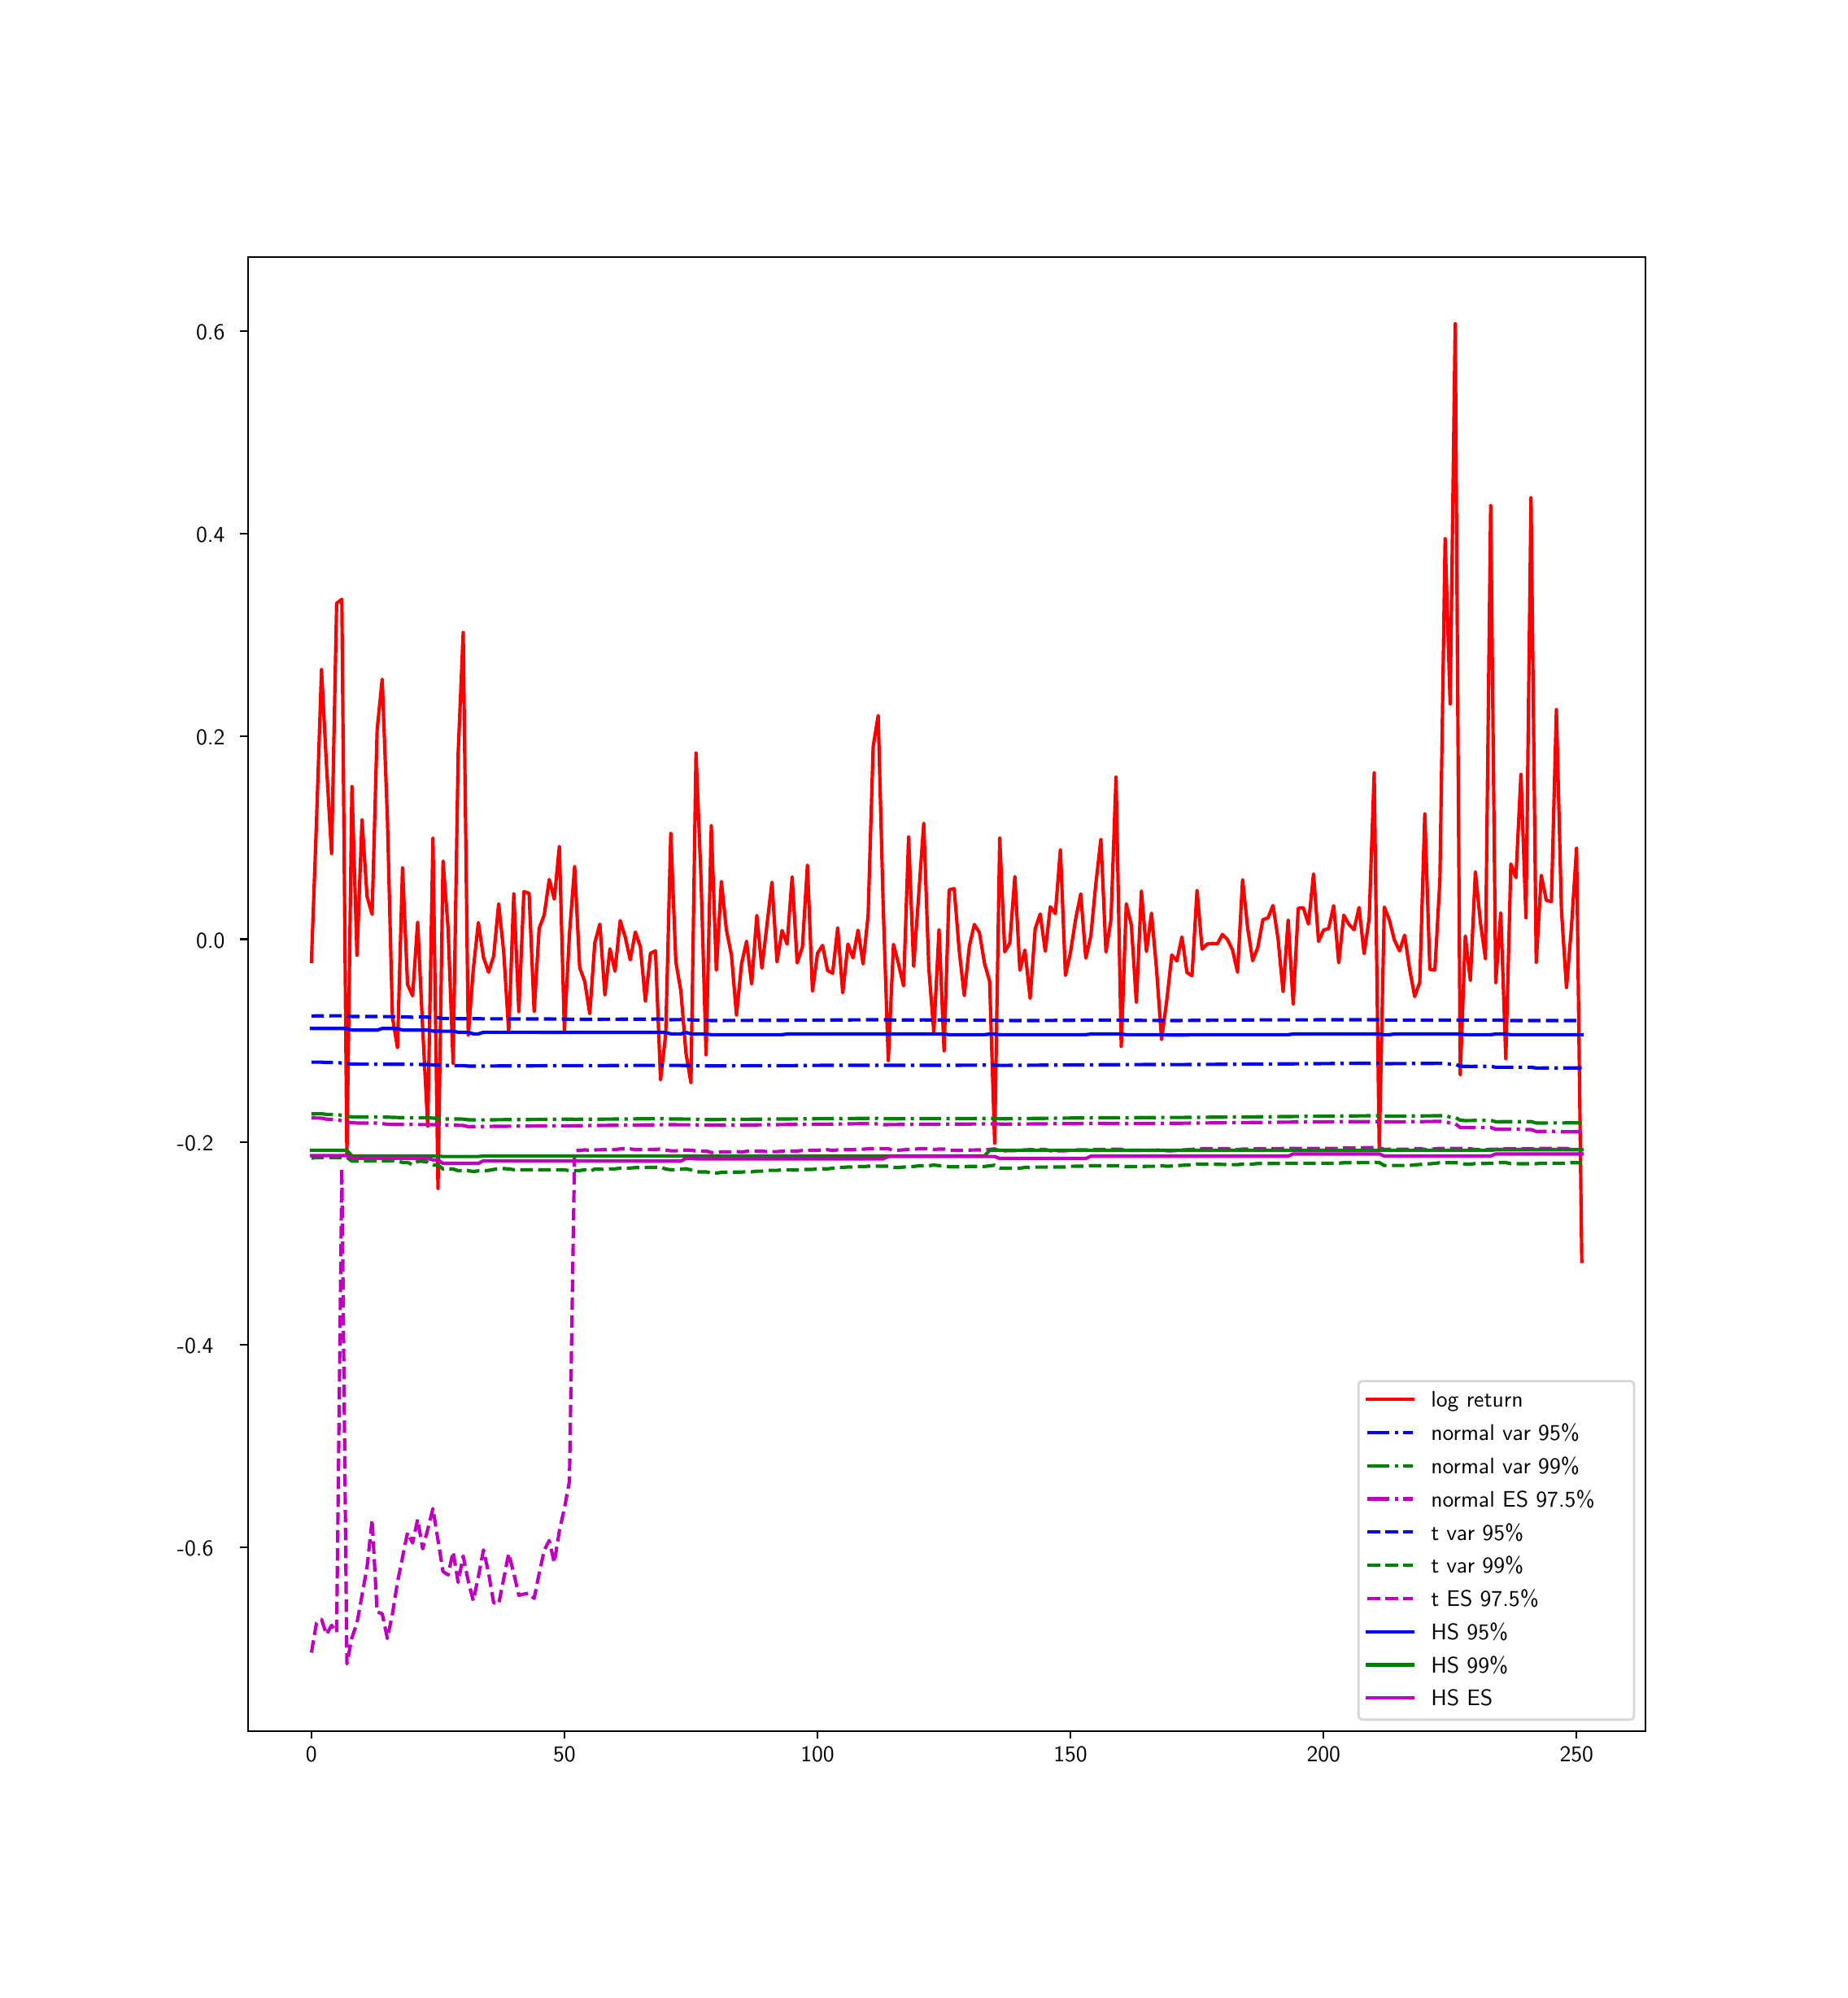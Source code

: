 \begingroup%
\makeatletter%
\begin{pgfpicture}%
\pgfpathrectangle{\pgfpointorigin}{\pgfqpoint{11.083in}{12.0in}}%
\pgfusepath{use as bounding box, clip}%
\begin{pgfscope}%
\pgfsetbuttcap%
\pgfsetmiterjoin%
\definecolor{currentfill}{rgb}{1.0,1.0,1.0}%
\pgfsetfillcolor{currentfill}%
\pgfsetlinewidth{0.0pt}%
\definecolor{currentstroke}{rgb}{1.0,1.0,1.0}%
\pgfsetstrokecolor{currentstroke}%
\pgfsetdash{}{0pt}%
\pgfpathmoveto{\pgfqpoint{0.0in}{0.0in}}%
\pgfpathlineto{\pgfqpoint{11.083in}{0.0in}}%
\pgfpathlineto{\pgfqpoint{11.083in}{12.0in}}%
\pgfpathlineto{\pgfqpoint{0.0in}{12.0in}}%
\pgfpathclose%
\pgfusepath{fill}%
\end{pgfscope}%
\begin{pgfscope}%
\pgfsetbuttcap%
\pgfsetmiterjoin%
\definecolor{currentfill}{rgb}{1.0,1.0,1.0}%
\pgfsetfillcolor{currentfill}%
\pgfsetlinewidth{0.0pt}%
\definecolor{currentstroke}{rgb}{0.0,0.0,0.0}%
\pgfsetstrokecolor{currentstroke}%
\pgfsetstrokeopacity{0.0}%
\pgfsetdash{}{0pt}%
\pgfpathmoveto{\pgfqpoint{1.385in}{1.5in}}%
\pgfpathlineto{\pgfqpoint{9.975in}{1.5in}}%
\pgfpathlineto{\pgfqpoint{9.975in}{10.56in}}%
\pgfpathlineto{\pgfqpoint{1.385in}{10.56in}}%
\pgfpathclose%
\pgfusepath{fill}%
\end{pgfscope}%
\begin{pgfscope}%
\pgfsetbuttcap%
\pgfsetroundjoin%
\definecolor{currentfill}{rgb}{0.0,0.0,0.0}%
\pgfsetfillcolor{currentfill}%
\pgfsetlinewidth{0.803pt}%
\definecolor{currentstroke}{rgb}{0.0,0.0,0.0}%
\pgfsetstrokecolor{currentstroke}%
\pgfsetdash{}{0pt}%
\pgfsys@defobject{currentmarker}{\pgfqpoint{0.0in}{-0.049in}}{\pgfqpoint{0.0in}{0.0in}}{%
\pgfpathmoveto{\pgfqpoint{0.0in}{0.0in}}%
\pgfpathlineto{\pgfqpoint{0.0in}{-0.049in}}%
\pgfusepath{stroke,fill}%
}%
\begin{pgfscope}%
\pgfsys@transformshift{1.776in}{1.5in}%
\pgfsys@useobject{currentmarker}{}%
\end{pgfscope}%
\end{pgfscope}%
\begin{pgfscope}%
\pgftext[x=1.776in,y=1.403in,,top]{\sffamily\fontsize{10.0}{12.0}\selectfont 0}%
\end{pgfscope}%
\begin{pgfscope}%
\pgfsetbuttcap%
\pgfsetroundjoin%
\definecolor{currentfill}{rgb}{0.0,0.0,0.0}%
\pgfsetfillcolor{currentfill}%
\pgfsetlinewidth{0.803pt}%
\definecolor{currentstroke}{rgb}{0.0,0.0,0.0}%
\pgfsetstrokecolor{currentstroke}%
\pgfsetdash{}{0pt}%
\pgfsys@defobject{currentmarker}{\pgfqpoint{0.0in}{-0.049in}}{\pgfqpoint{0.0in}{0.0in}}{%
\pgfpathmoveto{\pgfqpoint{0.0in}{0.0in}}%
\pgfpathlineto{\pgfqpoint{0.0in}{-0.049in}}%
\pgfusepath{stroke,fill}%
}%
\begin{pgfscope}%
\pgfsys@transformshift{3.331in}{1.5in}%
\pgfsys@useobject{currentmarker}{}%
\end{pgfscope}%
\end{pgfscope}%
\begin{pgfscope}%
\pgftext[x=3.331in,y=1.403in,,top]{\sffamily\fontsize{10.0}{12.0}\selectfont 50}%
\end{pgfscope}%
\begin{pgfscope}%
\pgfsetbuttcap%
\pgfsetroundjoin%
\definecolor{currentfill}{rgb}{0.0,0.0,0.0}%
\pgfsetfillcolor{currentfill}%
\pgfsetlinewidth{0.803pt}%
\definecolor{currentstroke}{rgb}{0.0,0.0,0.0}%
\pgfsetstrokecolor{currentstroke}%
\pgfsetdash{}{0pt}%
\pgfsys@defobject{currentmarker}{\pgfqpoint{0.0in}{-0.049in}}{\pgfqpoint{0.0in}{0.0in}}{%
\pgfpathmoveto{\pgfqpoint{0.0in}{0.0in}}%
\pgfpathlineto{\pgfqpoint{0.0in}{-0.049in}}%
\pgfusepath{stroke,fill}%
}%
\begin{pgfscope}%
\pgfsys@transformshift{4.887in}{1.5in}%
\pgfsys@useobject{currentmarker}{}%
\end{pgfscope}%
\end{pgfscope}%
\begin{pgfscope}%
\pgftext[x=4.887in,y=1.403in,,top]{\sffamily\fontsize{10.0}{12.0}\selectfont 100}%
\end{pgfscope}%
\begin{pgfscope}%
\pgfsetbuttcap%
\pgfsetroundjoin%
\definecolor{currentfill}{rgb}{0.0,0.0,0.0}%
\pgfsetfillcolor{currentfill}%
\pgfsetlinewidth{0.803pt}%
\definecolor{currentstroke}{rgb}{0.0,0.0,0.0}%
\pgfsetstrokecolor{currentstroke}%
\pgfsetdash{}{0pt}%
\pgfsys@defobject{currentmarker}{\pgfqpoint{0.0in}{-0.049in}}{\pgfqpoint{0.0in}{0.0in}}{%
\pgfpathmoveto{\pgfqpoint{0.0in}{0.0in}}%
\pgfpathlineto{\pgfqpoint{0.0in}{-0.049in}}%
\pgfusepath{stroke,fill}%
}%
\begin{pgfscope}%
\pgfsys@transformshift{6.442in}{1.5in}%
\pgfsys@useobject{currentmarker}{}%
\end{pgfscope}%
\end{pgfscope}%
\begin{pgfscope}%
\pgftext[x=6.442in,y=1.403in,,top]{\sffamily\fontsize{10.0}{12.0}\selectfont 150}%
\end{pgfscope}%
\begin{pgfscope}%
\pgfsetbuttcap%
\pgfsetroundjoin%
\definecolor{currentfill}{rgb}{0.0,0.0,0.0}%
\pgfsetfillcolor{currentfill}%
\pgfsetlinewidth{0.803pt}%
\definecolor{currentstroke}{rgb}{0.0,0.0,0.0}%
\pgfsetstrokecolor{currentstroke}%
\pgfsetdash{}{0pt}%
\pgfsys@defobject{currentmarker}{\pgfqpoint{0.0in}{-0.049in}}{\pgfqpoint{0.0in}{0.0in}}{%
\pgfpathmoveto{\pgfqpoint{0.0in}{0.0in}}%
\pgfpathlineto{\pgfqpoint{0.0in}{-0.049in}}%
\pgfusepath{stroke,fill}%
}%
\begin{pgfscope}%
\pgfsys@transformshift{7.998in}{1.5in}%
\pgfsys@useobject{currentmarker}{}%
\end{pgfscope}%
\end{pgfscope}%
\begin{pgfscope}%
\pgftext[x=7.998in,y=1.403in,,top]{\sffamily\fontsize{10.0}{12.0}\selectfont 200}%
\end{pgfscope}%
\begin{pgfscope}%
\pgfsetbuttcap%
\pgfsetroundjoin%
\definecolor{currentfill}{rgb}{0.0,0.0,0.0}%
\pgfsetfillcolor{currentfill}%
\pgfsetlinewidth{0.803pt}%
\definecolor{currentstroke}{rgb}{0.0,0.0,0.0}%
\pgfsetstrokecolor{currentstroke}%
\pgfsetdash{}{0pt}%
\pgfsys@defobject{currentmarker}{\pgfqpoint{0.0in}{-0.049in}}{\pgfqpoint{0.0in}{0.0in}}{%
\pgfpathmoveto{\pgfqpoint{0.0in}{0.0in}}%
\pgfpathlineto{\pgfqpoint{0.0in}{-0.049in}}%
\pgfusepath{stroke,fill}%
}%
\begin{pgfscope}%
\pgfsys@transformshift{9.553in}{1.5in}%
\pgfsys@useobject{currentmarker}{}%
\end{pgfscope}%
\end{pgfscope}%
\begin{pgfscope}%
\pgftext[x=9.553in,y=1.403in,,top]{\sffamily\fontsize{10.0}{12.0}\selectfont 250}%
\end{pgfscope}%
\begin{pgfscope}%
\pgfsetbuttcap%
\pgfsetroundjoin%
\definecolor{currentfill}{rgb}{0.0,0.0,0.0}%
\pgfsetfillcolor{currentfill}%
\pgfsetlinewidth{0.803pt}%
\definecolor{currentstroke}{rgb}{0.0,0.0,0.0}%
\pgfsetstrokecolor{currentstroke}%
\pgfsetdash{}{0pt}%
\pgfsys@defobject{currentmarker}{\pgfqpoint{-0.049in}{0.0in}}{\pgfqpoint{0.0in}{0.0in}}{%
\pgfpathmoveto{\pgfqpoint{0.0in}{0.0in}}%
\pgfpathlineto{\pgfqpoint{-0.049in}{0.0in}}%
\pgfusepath{stroke,fill}%
}%
\begin{pgfscope}%
\pgfsys@transformshift{1.385in}{2.627in}%
\pgfsys@useobject{currentmarker}{}%
\end{pgfscope}%
\end{pgfscope}%
\begin{pgfscope}%
\pgftext[x=0.951in,y=2.574in,left,base]{\sffamily\fontsize{10.0}{12.0}\selectfont −0.6}%
\end{pgfscope}%
\begin{pgfscope}%
\pgfsetbuttcap%
\pgfsetroundjoin%
\definecolor{currentfill}{rgb}{0.0,0.0,0.0}%
\pgfsetfillcolor{currentfill}%
\pgfsetlinewidth{0.803pt}%
\definecolor{currentstroke}{rgb}{0.0,0.0,0.0}%
\pgfsetstrokecolor{currentstroke}%
\pgfsetdash{}{0pt}%
\pgfsys@defobject{currentmarker}{\pgfqpoint{-0.049in}{0.0in}}{\pgfqpoint{0.0in}{0.0in}}{%
\pgfpathmoveto{\pgfqpoint{0.0in}{0.0in}}%
\pgfpathlineto{\pgfqpoint{-0.049in}{0.0in}}%
\pgfusepath{stroke,fill}%
}%
\begin{pgfscope}%
\pgfsys@transformshift{1.385in}{3.874in}%
\pgfsys@useobject{currentmarker}{}%
\end{pgfscope}%
\end{pgfscope}%
\begin{pgfscope}%
\pgftext[x=0.951in,y=3.821in,left,base]{\sffamily\fontsize{10.0}{12.0}\selectfont −0.4}%
\end{pgfscope}%
\begin{pgfscope}%
\pgfsetbuttcap%
\pgfsetroundjoin%
\definecolor{currentfill}{rgb}{0.0,0.0,0.0}%
\pgfsetfillcolor{currentfill}%
\pgfsetlinewidth{0.803pt}%
\definecolor{currentstroke}{rgb}{0.0,0.0,0.0}%
\pgfsetstrokecolor{currentstroke}%
\pgfsetdash{}{0pt}%
\pgfsys@defobject{currentmarker}{\pgfqpoint{-0.049in}{0.0in}}{\pgfqpoint{0.0in}{0.0in}}{%
\pgfpathmoveto{\pgfqpoint{0.0in}{0.0in}}%
\pgfpathlineto{\pgfqpoint{-0.049in}{0.0in}}%
\pgfusepath{stroke,fill}%
}%
\begin{pgfscope}%
\pgfsys@transformshift{1.385in}{5.12in}%
\pgfsys@useobject{currentmarker}{}%
\end{pgfscope}%
\end{pgfscope}%
\begin{pgfscope}%
\pgftext[x=0.951in,y=5.067in,left,base]{\sffamily\fontsize{10.0}{12.0}\selectfont −0.2}%
\end{pgfscope}%
\begin{pgfscope}%
\pgfsetbuttcap%
\pgfsetroundjoin%
\definecolor{currentfill}{rgb}{0.0,0.0,0.0}%
\pgfsetfillcolor{currentfill}%
\pgfsetlinewidth{0.803pt}%
\definecolor{currentstroke}{rgb}{0.0,0.0,0.0}%
\pgfsetstrokecolor{currentstroke}%
\pgfsetdash{}{0pt}%
\pgfsys@defobject{currentmarker}{\pgfqpoint{-0.049in}{0.0in}}{\pgfqpoint{0.0in}{0.0in}}{%
\pgfpathmoveto{\pgfqpoint{0.0in}{0.0in}}%
\pgfpathlineto{\pgfqpoint{-0.049in}{0.0in}}%
\pgfusepath{stroke,fill}%
}%
\begin{pgfscope}%
\pgfsys@transformshift{1.385in}{6.366in}%
\pgfsys@useobject{currentmarker}{}%
\end{pgfscope}%
\end{pgfscope}%
\begin{pgfscope}%
\pgftext[x=1.067in,y=6.313in,left,base]{\sffamily\fontsize{10.0}{12.0}\selectfont 0.0}%
\end{pgfscope}%
\begin{pgfscope}%
\pgfsetbuttcap%
\pgfsetroundjoin%
\definecolor{currentfill}{rgb}{0.0,0.0,0.0}%
\pgfsetfillcolor{currentfill}%
\pgfsetlinewidth{0.803pt}%
\definecolor{currentstroke}{rgb}{0.0,0.0,0.0}%
\pgfsetstrokecolor{currentstroke}%
\pgfsetdash{}{0pt}%
\pgfsys@defobject{currentmarker}{\pgfqpoint{-0.049in}{0.0in}}{\pgfqpoint{0.0in}{0.0in}}{%
\pgfpathmoveto{\pgfqpoint{0.0in}{0.0in}}%
\pgfpathlineto{\pgfqpoint{-0.049in}{0.0in}}%
\pgfusepath{stroke,fill}%
}%
\begin{pgfscope}%
\pgfsys@transformshift{1.385in}{7.613in}%
\pgfsys@useobject{currentmarker}{}%
\end{pgfscope}%
\end{pgfscope}%
\begin{pgfscope}%
\pgftext[x=1.067in,y=7.56in,left,base]{\sffamily\fontsize{10.0}{12.0}\selectfont 0.2}%
\end{pgfscope}%
\begin{pgfscope}%
\pgfsetbuttcap%
\pgfsetroundjoin%
\definecolor{currentfill}{rgb}{0.0,0.0,0.0}%
\pgfsetfillcolor{currentfill}%
\pgfsetlinewidth{0.803pt}%
\definecolor{currentstroke}{rgb}{0.0,0.0,0.0}%
\pgfsetstrokecolor{currentstroke}%
\pgfsetdash{}{0pt}%
\pgfsys@defobject{currentmarker}{\pgfqpoint{-0.049in}{0.0in}}{\pgfqpoint{0.0in}{0.0in}}{%
\pgfpathmoveto{\pgfqpoint{0.0in}{0.0in}}%
\pgfpathlineto{\pgfqpoint{-0.049in}{0.0in}}%
\pgfusepath{stroke,fill}%
}%
\begin{pgfscope}%
\pgfsys@transformshift{1.385in}{8.859in}%
\pgfsys@useobject{currentmarker}{}%
\end{pgfscope}%
\end{pgfscope}%
\begin{pgfscope}%
\pgftext[x=1.067in,y=8.806in,left,base]{\sffamily\fontsize{10.0}{12.0}\selectfont 0.4}%
\end{pgfscope}%
\begin{pgfscope}%
\pgfsetbuttcap%
\pgfsetroundjoin%
\definecolor{currentfill}{rgb}{0.0,0.0,0.0}%
\pgfsetfillcolor{currentfill}%
\pgfsetlinewidth{0.803pt}%
\definecolor{currentstroke}{rgb}{0.0,0.0,0.0}%
\pgfsetstrokecolor{currentstroke}%
\pgfsetdash{}{0pt}%
\pgfsys@defobject{currentmarker}{\pgfqpoint{-0.049in}{0.0in}}{\pgfqpoint{0.0in}{0.0in}}{%
\pgfpathmoveto{\pgfqpoint{0.0in}{0.0in}}%
\pgfpathlineto{\pgfqpoint{-0.049in}{0.0in}}%
\pgfusepath{stroke,fill}%
}%
\begin{pgfscope}%
\pgfsys@transformshift{1.385in}{10.105in}%
\pgfsys@useobject{currentmarker}{}%
\end{pgfscope}%
\end{pgfscope}%
\begin{pgfscope}%
\pgftext[x=1.067in,y=10.053in,left,base]{\sffamily\fontsize{10.0}{12.0}\selectfont 0.6}%
\end{pgfscope}%
\begin{pgfscope}%
\pgfpathrectangle{\pgfqpoint{1.385in}{1.5in}}{\pgfqpoint{8.59in}{9.06in}} %
\pgfusepath{clip}%
\pgfsetrectcap%
\pgfsetroundjoin%
\pgfsetlinewidth{1.506pt}%
\definecolor{currentstroke}{rgb}{1.0,0.0,0.0}%
\pgfsetstrokecolor{currentstroke}%
\pgfsetdash{}{0pt}%
\pgfpathmoveto{\pgfqpoint{1.776in}{6.228in}}%
\pgfpathlineto{\pgfqpoint{1.807in}{7.084in}}%
\pgfpathlineto{\pgfqpoint{1.838in}{8.023in}}%
\pgfpathlineto{\pgfqpoint{1.869in}{7.426in}}%
\pgfpathlineto{\pgfqpoint{1.9in}{6.892in}}%
\pgfpathlineto{\pgfqpoint{1.931in}{8.43in}}%
\pgfpathlineto{\pgfqpoint{1.963in}{8.455in}}%
\pgfpathlineto{\pgfqpoint{1.994in}{5.034in}}%
\pgfpathlineto{\pgfqpoint{2.025in}{7.304in}}%
\pgfpathlineto{\pgfqpoint{2.056in}{6.267in}}%
\pgfpathlineto{\pgfqpoint{2.087in}{7.101in}}%
\pgfpathlineto{\pgfqpoint{2.118in}{6.627in}}%
\pgfpathlineto{\pgfqpoint{2.149in}{6.519in}}%
\pgfpathlineto{\pgfqpoint{2.18in}{7.653in}}%
\pgfpathlineto{\pgfqpoint{2.211in}{7.964in}}%
\pgfpathlineto{\pgfqpoint{2.243in}{7.109in}}%
\pgfpathlineto{\pgfqpoint{2.274in}{5.885in}}%
\pgfpathlineto{\pgfqpoint{2.305in}{5.699in}}%
\pgfpathlineto{\pgfqpoint{2.336in}{6.804in}}%
\pgfpathlineto{\pgfqpoint{2.367in}{6.087in}}%
\pgfpathlineto{\pgfqpoint{2.398in}{6.018in}}%
\pgfpathlineto{\pgfqpoint{2.429in}{6.471in}}%
\pgfpathlineto{\pgfqpoint{2.46in}{5.813in}}%
\pgfpathlineto{\pgfqpoint{2.491in}{5.217in}}%
\pgfpathlineto{\pgfqpoint{2.523in}{6.986in}}%
\pgfpathlineto{\pgfqpoint{2.554in}{4.834in}}%
\pgfpathlineto{\pgfqpoint{2.585in}{6.846in}}%
\pgfpathlineto{\pgfqpoint{2.616in}{6.434in}}%
\pgfpathlineto{\pgfqpoint{2.647in}{5.603in}}%
\pgfpathlineto{\pgfqpoint{2.678in}{7.507in}}%
\pgfpathlineto{\pgfqpoint{2.709in}{8.251in}}%
\pgfpathlineto{\pgfqpoint{2.74in}{5.775in}}%
\pgfpathlineto{\pgfqpoint{2.771in}{6.181in}}%
\pgfpathlineto{\pgfqpoint{2.802in}{6.468in}}%
\pgfpathlineto{\pgfqpoint{2.834in}{6.253in}}%
\pgfpathlineto{\pgfqpoint{2.865in}{6.163in}}%
\pgfpathlineto{\pgfqpoint{2.896in}{6.261in}}%
\pgfpathlineto{\pgfqpoint{2.927in}{6.583in}}%
\pgfpathlineto{\pgfqpoint{2.958in}{6.287in}}%
\pgfpathlineto{\pgfqpoint{2.989in}{5.793in}}%
\pgfpathlineto{\pgfqpoint{3.02in}{6.644in}}%
\pgfpathlineto{\pgfqpoint{3.051in}{5.921in}}%
\pgfpathlineto{\pgfqpoint{3.082in}{6.658in}}%
\pgfpathlineto{\pgfqpoint{3.114in}{6.648in}}%
\pgfpathlineto{\pgfqpoint{3.145in}{5.921in}}%
\pgfpathlineto{\pgfqpoint{3.176in}{6.433in}}%
\pgfpathlineto{\pgfqpoint{3.207in}{6.514in}}%
\pgfpathlineto{\pgfqpoint{3.238in}{6.733in}}%
\pgfpathlineto{\pgfqpoint{3.269in}{6.612in}}%
\pgfpathlineto{\pgfqpoint{3.3in}{6.936in}}%
\pgfpathlineto{\pgfqpoint{3.331in}{5.802in}}%
\pgfpathlineto{\pgfqpoint{3.362in}{6.397in}}%
\pgfpathlineto{\pgfqpoint{3.394in}{6.813in}}%
\pgfpathlineto{\pgfqpoint{3.425in}{6.191in}}%
\pgfpathlineto{\pgfqpoint{3.456in}{6.107in}}%
\pgfpathlineto{\pgfqpoint{3.487in}{5.908in}}%
\pgfpathlineto{\pgfqpoint{3.518in}{6.344in}}%
\pgfpathlineto{\pgfqpoint{3.549in}{6.459in}}%
\pgfpathlineto{\pgfqpoint{3.58in}{6.023in}}%
\pgfpathlineto{\pgfqpoint{3.611in}{6.307in}}%
\pgfpathlineto{\pgfqpoint{3.642in}{6.169in}}%
\pgfpathlineto{\pgfqpoint{3.674in}{6.48in}}%
\pgfpathlineto{\pgfqpoint{3.705in}{6.378in}}%
\pgfpathlineto{\pgfqpoint{3.736in}{6.239in}}%
\pgfpathlineto{\pgfqpoint{3.767in}{6.41in}}%
\pgfpathlineto{\pgfqpoint{3.798in}{6.32in}}%
\pgfpathlineto{\pgfqpoint{3.829in}{5.984in}}%
\pgfpathlineto{\pgfqpoint{3.86in}{6.279in}}%
\pgfpathlineto{\pgfqpoint{3.891in}{6.294in}}%
\pgfpathlineto{\pgfqpoint{3.922in}{5.501in}}%
\pgfpathlineto{\pgfqpoint{3.954in}{5.783in}}%
\pgfpathlineto{\pgfqpoint{3.985in}{7.016in}}%
\pgfpathlineto{\pgfqpoint{4.016in}{6.227in}}%
\pgfpathlineto{\pgfqpoint{4.047in}{6.047in}}%
\pgfpathlineto{\pgfqpoint{4.078in}{5.669in}}%
\pgfpathlineto{\pgfqpoint{4.109in}{5.483in}}%
\pgfpathlineto{\pgfqpoint{4.14in}{7.51in}}%
\pgfpathlineto{\pgfqpoint{4.171in}{6.734in}}%
\pgfpathlineto{\pgfqpoint{4.202in}{5.656in}}%
\pgfpathlineto{\pgfqpoint{4.234in}{7.063in}}%
\pgfpathlineto{\pgfqpoint{4.265in}{6.175in}}%
\pgfpathlineto{\pgfqpoint{4.296in}{6.721in}}%
\pgfpathlineto{\pgfqpoint{4.327in}{6.422in}}%
\pgfpathlineto{\pgfqpoint{4.358in}{6.268in}}%
\pgfpathlineto{\pgfqpoint{4.389in}{5.898in}}%
\pgfpathlineto{\pgfqpoint{4.42in}{6.215in}}%
\pgfpathlineto{\pgfqpoint{4.451in}{6.353in}}%
\pgfpathlineto{\pgfqpoint{4.482in}{6.09in}}%
\pgfpathlineto{\pgfqpoint{4.514in}{6.512in}}%
\pgfpathlineto{\pgfqpoint{4.545in}{6.188in}}%
\pgfpathlineto{\pgfqpoint{4.607in}{6.716in}}%
\pgfpathlineto{\pgfqpoint{4.638in}{6.226in}}%
\pgfpathlineto{\pgfqpoint{4.669in}{6.42in}}%
\pgfpathlineto{\pgfqpoint{4.7in}{6.335in}}%
\pgfpathlineto{\pgfqpoint{4.731in}{6.749in}}%
\pgfpathlineto{\pgfqpoint{4.762in}{6.22in}}%
\pgfpathlineto{\pgfqpoint{4.794in}{6.317in}}%
\pgfpathlineto{\pgfqpoint{4.825in}{6.821in}}%
\pgfpathlineto{\pgfqpoint{4.856in}{6.046in}}%
\pgfpathlineto{\pgfqpoint{4.887in}{6.279in}}%
\pgfpathlineto{\pgfqpoint{4.918in}{6.328in}}%
\pgfpathlineto{\pgfqpoint{4.949in}{6.174in}}%
\pgfpathlineto{\pgfqpoint{4.98in}{6.156in}}%
\pgfpathlineto{\pgfqpoint{5.011in}{6.436in}}%
\pgfpathlineto{\pgfqpoint{5.042in}{6.036in}}%
\pgfpathlineto{\pgfqpoint{5.074in}{6.336in}}%
\pgfpathlineto{\pgfqpoint{5.105in}{6.251in}}%
\pgfpathlineto{\pgfqpoint{5.136in}{6.421in}}%
\pgfpathlineto{\pgfqpoint{5.167in}{6.214in}}%
\pgfpathlineto{\pgfqpoint{5.198in}{6.512in}}%
\pgfpathlineto{\pgfqpoint{5.229in}{7.549in}}%
\pgfpathlineto{\pgfqpoint{5.26in}{7.741in}}%
\pgfpathlineto{\pgfqpoint{5.291in}{6.56in}}%
\pgfpathlineto{\pgfqpoint{5.322in}{5.62in}}%
\pgfpathlineto{\pgfqpoint{5.354in}{6.334in}}%
\pgfpathlineto{\pgfqpoint{5.385in}{6.214in}}%
\pgfpathlineto{\pgfqpoint{5.416in}{6.079in}}%
\pgfpathlineto{\pgfqpoint{5.447in}{6.994in}}%
\pgfpathlineto{\pgfqpoint{5.478in}{6.199in}}%
\pgfpathlineto{\pgfqpoint{5.54in}{7.079in}}%
\pgfpathlineto{\pgfqpoint{5.571in}{6.189in}}%
\pgfpathlineto{\pgfqpoint{5.602in}{5.794in}}%
\pgfpathlineto{\pgfqpoint{5.634in}{6.425in}}%
\pgfpathlineto{\pgfqpoint{5.665in}{5.68in}}%
\pgfpathlineto{\pgfqpoint{5.696in}{6.669in}}%
\pgfpathlineto{\pgfqpoint{5.727in}{6.677in}}%
\pgfpathlineto{\pgfqpoint{5.758in}{6.296in}}%
\pgfpathlineto{\pgfqpoint{5.789in}{6.019in}}%
\pgfpathlineto{\pgfqpoint{5.82in}{6.321in}}%
\pgfpathlineto{\pgfqpoint{5.851in}{6.456in}}%
\pgfpathlineto{\pgfqpoint{5.882in}{6.407in}}%
\pgfpathlineto{\pgfqpoint{5.914in}{6.215in}}%
\pgfpathlineto{\pgfqpoint{5.945in}{6.107in}}%
\pgfpathlineto{\pgfqpoint{5.976in}{5.112in}}%
\pgfpathlineto{\pgfqpoint{6.007in}{6.987in}}%
\pgfpathlineto{\pgfqpoint{6.038in}{6.288in}}%
\pgfpathlineto{\pgfqpoint{6.069in}{6.342in}}%
\pgfpathlineto{\pgfqpoint{6.1in}{6.751in}}%
\pgfpathlineto{\pgfqpoint{6.131in}{6.175in}}%
\pgfpathlineto{\pgfqpoint{6.162in}{6.299in}}%
\pgfpathlineto{\pgfqpoint{6.194in}{6.002in}}%
\pgfpathlineto{\pgfqpoint{6.225in}{6.43in}}%
\pgfpathlineto{\pgfqpoint{6.256in}{6.521in}}%
\pgfpathlineto{\pgfqpoint{6.287in}{6.292in}}%
\pgfpathlineto{\pgfqpoint{6.318in}{6.565in}}%
\pgfpathlineto{\pgfqpoint{6.349in}{6.523in}}%
\pgfpathlineto{\pgfqpoint{6.38in}{6.916in}}%
\pgfpathlineto{\pgfqpoint{6.411in}{6.143in}}%
\pgfpathlineto{\pgfqpoint{6.442in}{6.285in}}%
\pgfpathlineto{\pgfqpoint{6.474in}{6.491in}}%
\pgfpathlineto{\pgfqpoint{6.505in}{6.644in}}%
\pgfpathlineto{\pgfqpoint{6.536in}{6.249in}}%
\pgfpathlineto{\pgfqpoint{6.567in}{6.386in}}%
\pgfpathlineto{\pgfqpoint{6.598in}{6.708in}}%
\pgfpathlineto{\pgfqpoint{6.629in}{6.98in}}%
\pgfpathlineto{\pgfqpoint{6.66in}{6.287in}}%
\pgfpathlineto{\pgfqpoint{6.691in}{6.487in}}%
\pgfpathlineto{\pgfqpoint{6.722in}{7.362in}}%
\pgfpathlineto{\pgfqpoint{6.754in}{5.707in}}%
\pgfpathlineto{\pgfqpoint{6.785in}{6.583in}}%
\pgfpathlineto{\pgfqpoint{6.816in}{6.454in}}%
\pgfpathlineto{\pgfqpoint{6.847in}{5.977in}}%
\pgfpathlineto{\pgfqpoint{6.878in}{6.662in}}%
\pgfpathlineto{\pgfqpoint{6.909in}{6.29in}}%
\pgfpathlineto{\pgfqpoint{6.94in}{6.526in}}%
\pgfpathlineto{\pgfqpoint{6.971in}{6.181in}}%
\pgfpathlineto{\pgfqpoint{7.002in}{5.749in}}%
\pgfpathlineto{\pgfqpoint{7.034in}{5.991in}}%
\pgfpathlineto{\pgfqpoint{7.065in}{6.269in}}%
\pgfpathlineto{\pgfqpoint{7.096in}{6.232in}}%
\pgfpathlineto{\pgfqpoint{7.127in}{6.38in}}%
\pgfpathlineto{\pgfqpoint{7.158in}{6.161in}}%
\pgfpathlineto{\pgfqpoint{7.189in}{6.141in}}%
\pgfpathlineto{\pgfqpoint{7.22in}{6.666in}}%
\pgfpathlineto{\pgfqpoint{7.251in}{6.304in}}%
\pgfpathlineto{\pgfqpoint{7.282in}{6.336in}}%
\pgfpathlineto{\pgfqpoint{7.314in}{6.34in}}%
\pgfpathlineto{\pgfqpoint{7.345in}{6.337in}}%
\pgfpathlineto{\pgfqpoint{7.376in}{6.395in}}%
\pgfpathlineto{\pgfqpoint{7.407in}{6.364in}}%
\pgfpathlineto{\pgfqpoint{7.438in}{6.3in}}%
\pgfpathlineto{\pgfqpoint{7.469in}{6.163in}}%
\pgfpathlineto{\pgfqpoint{7.5in}{6.732in}}%
\pgfpathlineto{\pgfqpoint{7.531in}{6.435in}}%
\pgfpathlineto{\pgfqpoint{7.562in}{6.234in}}%
\pgfpathlineto{\pgfqpoint{7.593in}{6.314in}}%
\pgfpathlineto{\pgfqpoint{7.625in}{6.486in}}%
\pgfpathlineto{\pgfqpoint{7.656in}{6.497in}}%
\pgfpathlineto{\pgfqpoint{7.687in}{6.573in}}%
\pgfpathlineto{\pgfqpoint{7.718in}{6.368in}}%
\pgfpathlineto{\pgfqpoint{7.749in}{6.043in}}%
\pgfpathlineto{\pgfqpoint{7.78in}{6.484in}}%
\pgfpathlineto{\pgfqpoint{7.811in}{5.966in}}%
\pgfpathlineto{\pgfqpoint{7.842in}{6.556in}}%
\pgfpathlineto{\pgfqpoint{7.873in}{6.559in}}%
\pgfpathlineto{\pgfqpoint{7.905in}{6.459in}}%
\pgfpathlineto{\pgfqpoint{7.936in}{6.767in}}%
\pgfpathlineto{\pgfqpoint{7.967in}{6.352in}}%
\pgfpathlineto{\pgfqpoint{7.998in}{6.422in}}%
\pgfpathlineto{\pgfqpoint{8.029in}{6.431in}}%
\pgfpathlineto{\pgfqpoint{8.06in}{6.572in}}%
\pgfpathlineto{\pgfqpoint{8.091in}{6.221in}}%
\pgfpathlineto{\pgfqpoint{8.122in}{6.514in}}%
\pgfpathlineto{\pgfqpoint{8.153in}{6.458in}}%
\pgfpathlineto{\pgfqpoint{8.185in}{6.424in}}%
\pgfpathlineto{\pgfqpoint{8.216in}{6.561in}}%
\pgfpathlineto{\pgfqpoint{8.247in}{6.277in}}%
\pgfpathlineto{\pgfqpoint{8.278in}{6.493in}}%
\pgfpathlineto{\pgfqpoint{8.309in}{7.388in}}%
\pgfpathlineto{\pgfqpoint{8.34in}{5.072in}}%
\pgfpathlineto{\pgfqpoint{8.371in}{6.563in}}%
\pgfpathlineto{\pgfqpoint{8.402in}{6.485in}}%
\pgfpathlineto{\pgfqpoint{8.433in}{6.361in}}%
\pgfpathlineto{\pgfqpoint{8.465in}{6.294in}}%
\pgfpathlineto{\pgfqpoint{8.496in}{6.391in}}%
\pgfpathlineto{\pgfqpoint{8.527in}{6.18in}}%
\pgfpathlineto{\pgfqpoint{8.558in}{6.013in}}%
\pgfpathlineto{\pgfqpoint{8.589in}{6.1in}}%
\pgfpathlineto{\pgfqpoint{8.62in}{7.136in}}%
\pgfpathlineto{\pgfqpoint{8.651in}{6.18in}}%
\pgfpathlineto{\pgfqpoint{8.682in}{6.176in}}%
\pgfpathlineto{\pgfqpoint{8.713in}{6.732in}}%
\pgfpathlineto{\pgfqpoint{8.745in}{8.827in}}%
\pgfpathlineto{\pgfqpoint{8.776in}{7.812in}}%
\pgfpathlineto{\pgfqpoint{8.807in}{10.148in}}%
\pgfpathlineto{\pgfqpoint{8.838in}{5.534in}}%
\pgfpathlineto{\pgfqpoint{8.869in}{6.386in}}%
\pgfpathlineto{\pgfqpoint{8.9in}{6.112in}}%
\pgfpathlineto{\pgfqpoint{8.931in}{6.78in}}%
\pgfpathlineto{\pgfqpoint{8.962in}{6.468in}}%
\pgfpathlineto{\pgfqpoint{8.993in}{6.245in}}%
\pgfpathlineto{\pgfqpoint{9.025in}{9.031in}}%
\pgfpathlineto{\pgfqpoint{9.056in}{6.099in}}%
\pgfpathlineto{\pgfqpoint{9.087in}{6.528in}}%
\pgfpathlineto{\pgfqpoint{9.118in}{5.632in}}%
\pgfpathlineto{\pgfqpoint{9.149in}{6.828in}}%
\pgfpathlineto{\pgfqpoint{9.18in}{6.744in}}%
\pgfpathlineto{\pgfqpoint{9.211in}{7.379in}}%
\pgfpathlineto{\pgfqpoint{9.242in}{6.498in}}%
\pgfpathlineto{\pgfqpoint{9.273in}{9.079in}}%
\pgfpathlineto{\pgfqpoint{9.305in}{6.224in}}%
\pgfpathlineto{\pgfqpoint{9.336in}{6.758in}}%
\pgfpathlineto{\pgfqpoint{9.367in}{6.605in}}%
\pgfpathlineto{\pgfqpoint{9.398in}{6.597in}}%
\pgfpathlineto{\pgfqpoint{9.429in}{7.777in}}%
\pgfpathlineto{\pgfqpoint{9.46in}{6.544in}}%
\pgfpathlineto{\pgfqpoint{9.491in}{6.067in}}%
\pgfpathlineto{\pgfqpoint{9.522in}{6.447in}}%
\pgfpathlineto{\pgfqpoint{9.553in}{6.925in}}%
\pgfpathlineto{\pgfqpoint{9.585in}{4.386in}}%
\pgfpathlineto{\pgfqpoint{9.585in}{4.386in}}%
\pgfusepath{stroke}%
\end{pgfscope}%
\begin{pgfscope}%
\pgfpathrectangle{\pgfqpoint{1.385in}{1.5in}}{\pgfqpoint{8.59in}{9.06in}} %
\pgfusepath{clip}%
\pgfsetbuttcap%
\pgfsetroundjoin%
\pgfsetlinewidth{1.506pt}%
\definecolor{currentstroke}{rgb}{0.0,0.0,1.0}%
\pgfsetstrokecolor{currentstroke}%
\pgfsetdash{{9.6pt}{2.4pt}{1.5pt}{2.4pt}}{0.0pt}%
\pgfpathmoveto{\pgfqpoint{1.776in}{5.61in}}%
\pgfpathlineto{\pgfqpoint{1.838in}{5.61in}}%
\pgfpathlineto{\pgfqpoint{1.869in}{5.608in}}%
\pgfpathlineto{\pgfqpoint{1.931in}{5.608in}}%
\pgfpathlineto{\pgfqpoint{2.025in}{5.598in}}%
\pgfpathlineto{\pgfqpoint{2.491in}{5.596in}}%
\pgfpathlineto{\pgfqpoint{2.523in}{5.593in}}%
\pgfpathlineto{\pgfqpoint{2.554in}{5.594in}}%
\pgfpathlineto{\pgfqpoint{2.585in}{5.59in}}%
\pgfpathlineto{\pgfqpoint{2.678in}{5.589in}}%
\pgfpathlineto{\pgfqpoint{2.709in}{5.589in}}%
\pgfpathlineto{\pgfqpoint{2.74in}{5.586in}}%
\pgfpathlineto{\pgfqpoint{2.802in}{5.586in}}%
\pgfpathlineto{\pgfqpoint{2.989in}{5.587in}}%
\pgfpathlineto{\pgfqpoint{3.082in}{5.587in}}%
\pgfpathlineto{\pgfqpoint{3.331in}{5.589in}}%
\pgfpathlineto{\pgfqpoint{3.394in}{5.589in}}%
\pgfpathlineto{\pgfqpoint{3.58in}{5.589in}}%
\pgfpathlineto{\pgfqpoint{3.736in}{5.59in}}%
\pgfpathlineto{\pgfqpoint{3.954in}{5.59in}}%
\pgfpathlineto{\pgfqpoint{4.047in}{5.59in}}%
\pgfpathlineto{\pgfqpoint{4.109in}{5.589in}}%
\pgfpathlineto{\pgfqpoint{4.171in}{5.587in}}%
\pgfpathlineto{\pgfqpoint{4.265in}{5.587in}}%
\pgfpathlineto{\pgfqpoint{4.731in}{5.589in}}%
\pgfpathlineto{\pgfqpoint{4.98in}{5.591in}}%
\pgfpathlineto{\pgfqpoint{5.665in}{5.591in}}%
\pgfpathlineto{\pgfqpoint{5.727in}{5.591in}}%
\pgfpathlineto{\pgfqpoint{5.945in}{5.592in}}%
\pgfpathlineto{\pgfqpoint{5.976in}{5.592in}}%
\pgfpathlineto{\pgfqpoint{6.007in}{5.59in}}%
\pgfpathlineto{\pgfqpoint{6.754in}{5.595in}}%
\pgfpathlineto{\pgfqpoint{6.816in}{5.595in}}%
\pgfpathlineto{\pgfqpoint{7.002in}{5.596in}}%
\pgfpathlineto{\pgfqpoint{7.096in}{5.595in}}%
\pgfpathlineto{\pgfqpoint{7.687in}{5.599in}}%
\pgfpathlineto{\pgfqpoint{8.091in}{5.602in}}%
\pgfpathlineto{\pgfqpoint{8.34in}{5.604in}}%
\pgfpathlineto{\pgfqpoint{8.371in}{5.601in}}%
\pgfpathlineto{\pgfqpoint{8.62in}{5.602in}}%
\pgfpathlineto{\pgfqpoint{8.745in}{5.603in}}%
\pgfpathlineto{\pgfqpoint{8.776in}{5.598in}}%
\pgfpathlineto{\pgfqpoint{8.807in}{5.597in}}%
\pgfpathlineto{\pgfqpoint{8.838in}{5.585in}}%
\pgfpathlineto{\pgfqpoint{8.9in}{5.584in}}%
\pgfpathlineto{\pgfqpoint{9.025in}{5.585in}}%
\pgfpathlineto{\pgfqpoint{9.056in}{5.579in}}%
\pgfpathlineto{\pgfqpoint{9.273in}{5.579in}}%
\pgfpathlineto{\pgfqpoint{9.305in}{5.574in}}%
\pgfpathlineto{\pgfqpoint{9.585in}{5.575in}}%
\pgfpathlineto{\pgfqpoint{9.585in}{5.575in}}%
\pgfusepath{stroke}%
\end{pgfscope}%
\begin{pgfscope}%
\pgfpathrectangle{\pgfqpoint{1.385in}{1.5in}}{\pgfqpoint{8.59in}{9.06in}} %
\pgfusepath{clip}%
\pgfsetbuttcap%
\pgfsetroundjoin%
\pgfsetlinewidth{1.506pt}%
\definecolor{currentstroke}{rgb}{0.0,0.5,0.0}%
\pgfsetstrokecolor{currentstroke}%
\pgfsetdash{{9.6pt}{2.4pt}{1.5pt}{2.4pt}}{0.0pt}%
\pgfpathmoveto{\pgfqpoint{1.776in}{5.292in}}%
\pgfpathlineto{\pgfqpoint{1.838in}{5.293in}}%
\pgfpathlineto{\pgfqpoint{1.869in}{5.289in}}%
\pgfpathlineto{\pgfqpoint{1.931in}{5.289in}}%
\pgfpathlineto{\pgfqpoint{1.994in}{5.277in}}%
\pgfpathlineto{\pgfqpoint{2.025in}{5.274in}}%
\pgfpathlineto{\pgfqpoint{2.118in}{5.273in}}%
\pgfpathlineto{\pgfqpoint{2.18in}{5.274in}}%
\pgfpathlineto{\pgfqpoint{2.305in}{5.27in}}%
\pgfpathlineto{\pgfqpoint{2.367in}{5.269in}}%
\pgfpathlineto{\pgfqpoint{2.491in}{5.269in}}%
\pgfpathlineto{\pgfqpoint{2.523in}{5.266in}}%
\pgfpathlineto{\pgfqpoint{2.554in}{5.266in}}%
\pgfpathlineto{\pgfqpoint{2.585in}{5.261in}}%
\pgfpathlineto{\pgfqpoint{2.678in}{5.261in}}%
\pgfpathlineto{\pgfqpoint{2.709in}{5.26in}}%
\pgfpathlineto{\pgfqpoint{2.74in}{5.256in}}%
\pgfpathlineto{\pgfqpoint{2.802in}{5.255in}}%
\pgfpathlineto{\pgfqpoint{2.989in}{5.257in}}%
\pgfpathlineto{\pgfqpoint{3.082in}{5.257in}}%
\pgfpathlineto{\pgfqpoint{3.331in}{5.26in}}%
\pgfpathlineto{\pgfqpoint{3.394in}{5.259in}}%
\pgfpathlineto{\pgfqpoint{3.58in}{5.26in}}%
\pgfpathlineto{\pgfqpoint{3.705in}{5.261in}}%
\pgfpathlineto{\pgfqpoint{3.922in}{5.263in}}%
\pgfpathlineto{\pgfqpoint{3.985in}{5.261in}}%
\pgfpathlineto{\pgfqpoint{4.109in}{5.26in}}%
\pgfpathlineto{\pgfqpoint{4.171in}{5.258in}}%
\pgfpathlineto{\pgfqpoint{4.234in}{5.257in}}%
\pgfpathlineto{\pgfqpoint{4.576in}{5.26in}}%
\pgfpathlineto{\pgfqpoint{4.949in}{5.263in}}%
\pgfpathlineto{\pgfqpoint{5.26in}{5.265in}}%
\pgfpathlineto{\pgfqpoint{5.291in}{5.263in}}%
\pgfpathlineto{\pgfqpoint{5.354in}{5.262in}}%
\pgfpathlineto{\pgfqpoint{5.602in}{5.264in}}%
\pgfpathlineto{\pgfqpoint{5.696in}{5.263in}}%
\pgfpathlineto{\pgfqpoint{5.976in}{5.265in}}%
\pgfpathlineto{\pgfqpoint{6.007in}{5.262in}}%
\pgfpathlineto{\pgfqpoint{6.474in}{5.267in}}%
\pgfpathlineto{\pgfqpoint{6.754in}{5.269in}}%
\pgfpathlineto{\pgfqpoint{6.816in}{5.269in}}%
\pgfpathlineto{\pgfqpoint{7.002in}{5.27in}}%
\pgfpathlineto{\pgfqpoint{7.096in}{5.27in}}%
\pgfpathlineto{\pgfqpoint{7.687in}{5.275in}}%
\pgfpathlineto{\pgfqpoint{8.091in}{5.279in}}%
\pgfpathlineto{\pgfqpoint{8.34in}{5.281in}}%
\pgfpathlineto{\pgfqpoint{8.371in}{5.278in}}%
\pgfpathlineto{\pgfqpoint{8.62in}{5.28in}}%
\pgfpathlineto{\pgfqpoint{8.745in}{5.281in}}%
\pgfpathlineto{\pgfqpoint{8.776in}{5.273in}}%
\pgfpathlineto{\pgfqpoint{8.807in}{5.271in}}%
\pgfpathlineto{\pgfqpoint{8.838in}{5.253in}}%
\pgfpathlineto{\pgfqpoint{8.869in}{5.251in}}%
\pgfpathlineto{\pgfqpoint{9.025in}{5.253in}}%
\pgfpathlineto{\pgfqpoint{9.056in}{5.244in}}%
\pgfpathlineto{\pgfqpoint{9.273in}{5.245in}}%
\pgfpathlineto{\pgfqpoint{9.305in}{5.236in}}%
\pgfpathlineto{\pgfqpoint{9.585in}{5.237in}}%
\pgfpathlineto{\pgfqpoint{9.585in}{5.237in}}%
\pgfusepath{stroke}%
\end{pgfscope}%
\begin{pgfscope}%
\pgfpathrectangle{\pgfqpoint{1.385in}{1.5in}}{\pgfqpoint{8.59in}{9.06in}} %
\pgfusepath{clip}%
\pgfsetbuttcap%
\pgfsetroundjoin%
\pgfsetlinewidth{1.506pt}%
\definecolor{currentstroke}{rgb}{0.75,0.0,0.75}%
\pgfsetstrokecolor{currentstroke}%
\pgfsetdash{{9.6pt}{2.4pt}{1.5pt}{2.4pt}}{0.0pt}%
\pgfpathmoveto{\pgfqpoint{1.776in}{5.267in}}%
\pgfpathlineto{\pgfqpoint{1.838in}{5.266in}}%
\pgfpathlineto{\pgfqpoint{1.869in}{5.26in}}%
\pgfpathlineto{\pgfqpoint{1.9in}{5.258in}}%
\pgfpathlineto{\pgfqpoint{1.931in}{5.258in}}%
\pgfpathlineto{\pgfqpoint{1.994in}{5.24in}}%
\pgfpathlineto{\pgfqpoint{2.056in}{5.236in}}%
\pgfpathlineto{\pgfqpoint{2.118in}{5.236in}}%
\pgfpathlineto{\pgfqpoint{2.18in}{5.236in}}%
\pgfpathlineto{\pgfqpoint{2.211in}{5.233in}}%
\pgfpathlineto{\pgfqpoint{2.243in}{5.228in}}%
\pgfpathlineto{\pgfqpoint{2.305in}{5.227in}}%
\pgfpathlineto{\pgfqpoint{2.554in}{5.226in}}%
\pgfpathlineto{\pgfqpoint{2.585in}{5.224in}}%
\pgfpathlineto{\pgfqpoint{2.709in}{5.221in}}%
\pgfpathlineto{\pgfqpoint{2.74in}{5.214in}}%
\pgfpathlineto{\pgfqpoint{3.176in}{5.218in}}%
\pgfpathlineto{\pgfqpoint{3.3in}{5.219in}}%
\pgfpathlineto{\pgfqpoint{3.362in}{5.219in}}%
\pgfpathlineto{\pgfqpoint{3.985in}{5.226in}}%
\pgfpathlineto{\pgfqpoint{4.047in}{5.225in}}%
\pgfpathlineto{\pgfqpoint{4.14in}{5.225in}}%
\pgfpathlineto{\pgfqpoint{4.171in}{5.223in}}%
\pgfpathlineto{\pgfqpoint{4.42in}{5.224in}}%
\pgfpathlineto{\pgfqpoint{4.731in}{5.227in}}%
\pgfpathlineto{\pgfqpoint{4.887in}{5.228in}}%
\pgfpathlineto{\pgfqpoint{5.229in}{5.233in}}%
\pgfpathlineto{\pgfqpoint{5.291in}{5.226in}}%
\pgfpathlineto{\pgfqpoint{5.976in}{5.231in}}%
\pgfpathlineto{\pgfqpoint{6.038in}{5.229in}}%
\pgfpathlineto{\pgfqpoint{6.38in}{5.232in}}%
\pgfpathlineto{\pgfqpoint{6.442in}{5.232in}}%
\pgfpathlineto{\pgfqpoint{6.629in}{5.234in}}%
\pgfpathlineto{\pgfqpoint{6.691in}{5.233in}}%
\pgfpathlineto{\pgfqpoint{6.722in}{5.234in}}%
\pgfpathlineto{\pgfqpoint{6.754in}{5.232in}}%
\pgfpathlineto{\pgfqpoint{7.034in}{5.234in}}%
\pgfpathlineto{\pgfqpoint{7.936in}{5.243in}}%
\pgfpathlineto{\pgfqpoint{8.06in}{5.244in}}%
\pgfpathlineto{\pgfqpoint{8.34in}{5.245in}}%
\pgfpathlineto{\pgfqpoint{8.371in}{5.243in}}%
\pgfpathlineto{\pgfqpoint{8.745in}{5.246in}}%
\pgfpathlineto{\pgfqpoint{8.776in}{5.235in}}%
\pgfpathlineto{\pgfqpoint{8.807in}{5.232in}}%
\pgfpathlineto{\pgfqpoint{8.838in}{5.208in}}%
\pgfpathlineto{\pgfqpoint{8.962in}{5.209in}}%
\pgfpathlineto{\pgfqpoint{9.025in}{5.209in}}%
\pgfpathlineto{\pgfqpoint{9.056in}{5.197in}}%
\pgfpathlineto{\pgfqpoint{9.18in}{5.198in}}%
\pgfpathlineto{\pgfqpoint{9.211in}{5.198in}}%
\pgfpathlineto{\pgfqpoint{9.242in}{5.196in}}%
\pgfpathlineto{\pgfqpoint{9.273in}{5.196in}}%
\pgfpathlineto{\pgfqpoint{9.305in}{5.184in}}%
\pgfpathlineto{\pgfqpoint{9.429in}{5.185in}}%
\pgfpathlineto{\pgfqpoint{9.46in}{5.182in}}%
\pgfpathlineto{\pgfqpoint{9.585in}{5.182in}}%
\pgfpathlineto{\pgfqpoint{9.585in}{5.182in}}%
\pgfusepath{stroke}%
\end{pgfscope}%
\begin{pgfscope}%
\pgfpathrectangle{\pgfqpoint{1.385in}{1.5in}}{\pgfqpoint{8.59in}{9.06in}} %
\pgfusepath{clip}%
\pgfsetbuttcap%
\pgfsetroundjoin%
\pgfsetlinewidth{1.506pt}%
\definecolor{currentstroke}{rgb}{0.0,0.0,1.0}%
\pgfsetstrokecolor{currentstroke}%
\pgfsetdash{{5.55pt}{2.4pt}}{0.0pt}%
\pgfpathmoveto{\pgfqpoint{1.776in}{5.894in}}%
\pgfpathlineto{\pgfqpoint{1.9in}{5.895in}}%
\pgfpathlineto{\pgfqpoint{1.994in}{5.895in}}%
\pgfpathlineto{\pgfqpoint{2.025in}{5.891in}}%
\pgfpathlineto{\pgfqpoint{2.305in}{5.89in}}%
\pgfpathlineto{\pgfqpoint{2.336in}{5.888in}}%
\pgfpathlineto{\pgfqpoint{2.367in}{5.888in}}%
\pgfpathlineto{\pgfqpoint{2.398in}{5.886in}}%
\pgfpathlineto{\pgfqpoint{2.429in}{5.888in}}%
\pgfpathlineto{\pgfqpoint{2.491in}{5.887in}}%
\pgfpathlineto{\pgfqpoint{2.523in}{5.883in}}%
\pgfpathlineto{\pgfqpoint{2.554in}{5.883in}}%
\pgfpathlineto{\pgfqpoint{2.585in}{5.879in}}%
\pgfpathlineto{\pgfqpoint{2.647in}{5.879in}}%
\pgfpathlineto{\pgfqpoint{2.678in}{5.877in}}%
\pgfpathlineto{\pgfqpoint{3.051in}{5.876in}}%
\pgfpathlineto{\pgfqpoint{3.114in}{5.876in}}%
\pgfpathlineto{\pgfqpoint{3.331in}{5.875in}}%
\pgfpathlineto{\pgfqpoint{3.394in}{5.873in}}%
\pgfpathlineto{\pgfqpoint{3.891in}{5.875in}}%
\pgfpathlineto{\pgfqpoint{3.922in}{5.875in}}%
\pgfpathlineto{\pgfqpoint{3.985in}{5.871in}}%
\pgfpathlineto{\pgfqpoint{4.078in}{5.872in}}%
\pgfpathlineto{\pgfqpoint{4.171in}{5.867in}}%
\pgfpathlineto{\pgfqpoint{4.202in}{5.867in}}%
\pgfpathlineto{\pgfqpoint{4.234in}{5.866in}}%
\pgfpathlineto{\pgfqpoint{4.638in}{5.867in}}%
\pgfpathlineto{\pgfqpoint{4.856in}{5.868in}}%
\pgfpathlineto{\pgfqpoint{4.949in}{5.869in}}%
\pgfpathlineto{\pgfqpoint{5.26in}{5.871in}}%
\pgfpathlineto{\pgfqpoint{5.322in}{5.871in}}%
\pgfpathlineto{\pgfqpoint{5.354in}{5.869in}}%
\pgfpathlineto{\pgfqpoint{5.54in}{5.87in}}%
\pgfpathlineto{\pgfqpoint{5.665in}{5.869in}}%
\pgfpathlineto{\pgfqpoint{5.696in}{5.867in}}%
\pgfpathlineto{\pgfqpoint{5.976in}{5.868in}}%
\pgfpathlineto{\pgfqpoint{6.007in}{5.865in}}%
\pgfpathlineto{\pgfqpoint{6.162in}{5.866in}}%
\pgfpathlineto{\pgfqpoint{6.256in}{5.866in}}%
\pgfpathlineto{\pgfqpoint{6.536in}{5.868in}}%
\pgfpathlineto{\pgfqpoint{6.691in}{5.868in}}%
\pgfpathlineto{\pgfqpoint{6.754in}{5.868in}}%
\pgfpathlineto{\pgfqpoint{6.785in}{5.867in}}%
\pgfpathlineto{\pgfqpoint{7.034in}{5.866in}}%
\pgfpathlineto{\pgfqpoint{7.096in}{5.866in}}%
\pgfpathlineto{\pgfqpoint{7.376in}{5.868in}}%
\pgfpathlineto{\pgfqpoint{7.593in}{5.87in}}%
\pgfpathlineto{\pgfqpoint{7.718in}{5.87in}}%
\pgfpathlineto{\pgfqpoint{8.34in}{5.871in}}%
\pgfpathlineto{\pgfqpoint{8.371in}{5.868in}}%
\pgfpathlineto{\pgfqpoint{9.118in}{5.868in}}%
\pgfpathlineto{\pgfqpoint{9.149in}{5.866in}}%
\pgfpathlineto{\pgfqpoint{9.585in}{5.866in}}%
\pgfpathlineto{\pgfqpoint{9.585in}{5.866in}}%
\pgfusepath{stroke}%
\end{pgfscope}%
\begin{pgfscope}%
\pgfpathrectangle{\pgfqpoint{1.385in}{1.5in}}{\pgfqpoint{8.59in}{9.06in}} %
\pgfusepath{clip}%
\pgfsetbuttcap%
\pgfsetroundjoin%
\pgfsetlinewidth{1.506pt}%
\definecolor{currentstroke}{rgb}{0.0,0.5,0.0}%
\pgfsetstrokecolor{currentstroke}%
\pgfsetdash{{5.55pt}{2.4pt}}{0.0pt}%
\pgfpathmoveto{\pgfqpoint{1.776in}{5.02in}}%
\pgfpathlineto{\pgfqpoint{1.807in}{5.024in}}%
\pgfpathlineto{\pgfqpoint{1.994in}{5.024in}}%
\pgfpathlineto{\pgfqpoint{2.025in}{5.002in}}%
\pgfpathlineto{\pgfqpoint{2.056in}{5.002in}}%
\pgfpathlineto{\pgfqpoint{2.087in}{5.004in}}%
\pgfpathlineto{\pgfqpoint{2.274in}{5.004in}}%
\pgfpathlineto{\pgfqpoint{2.305in}{5.002in}}%
\pgfpathlineto{\pgfqpoint{2.336in}{4.994in}}%
\pgfpathlineto{\pgfqpoint{2.367in}{4.994in}}%
\pgfpathlineto{\pgfqpoint{2.398in}{4.979in}}%
\pgfpathlineto{\pgfqpoint{2.429in}{5.0in}}%
\pgfpathlineto{\pgfqpoint{2.46in}{5.0in}}%
\pgfpathlineto{\pgfqpoint{2.491in}{4.996in}}%
\pgfpathlineto{\pgfqpoint{2.523in}{4.978in}}%
\pgfpathlineto{\pgfqpoint{2.554in}{4.978in}}%
\pgfpathlineto{\pgfqpoint{2.585in}{4.953in}}%
\pgfpathlineto{\pgfqpoint{2.647in}{4.953in}}%
\pgfpathlineto{\pgfqpoint{2.678in}{4.943in}}%
\pgfpathlineto{\pgfqpoint{2.74in}{4.943in}}%
\pgfpathlineto{\pgfqpoint{2.771in}{4.938in}}%
\pgfpathlineto{\pgfqpoint{2.802in}{4.942in}}%
\pgfpathlineto{\pgfqpoint{2.834in}{4.942in}}%
\pgfpathlineto{\pgfqpoint{2.865in}{4.945in}}%
\pgfpathlineto{\pgfqpoint{2.927in}{4.956in}}%
\pgfpathlineto{\pgfqpoint{2.958in}{4.956in}}%
\pgfpathlineto{\pgfqpoint{2.989in}{4.954in}}%
\pgfpathlineto{\pgfqpoint{3.02in}{4.949in}}%
\pgfpathlineto{\pgfqpoint{3.331in}{4.948in}}%
\pgfpathlineto{\pgfqpoint{3.362in}{4.944in}}%
\pgfpathlineto{\pgfqpoint{3.425in}{4.944in}}%
\pgfpathlineto{\pgfqpoint{3.456in}{4.949in}}%
\pgfpathlineto{\pgfqpoint{3.487in}{4.939in}}%
\pgfpathlineto{\pgfqpoint{3.518in}{4.953in}}%
\pgfpathlineto{\pgfqpoint{3.58in}{4.951in}}%
\pgfpathlineto{\pgfqpoint{3.611in}{4.954in}}%
\pgfpathlineto{\pgfqpoint{3.642in}{4.954in}}%
\pgfpathlineto{\pgfqpoint{3.674in}{4.959in}}%
\pgfpathlineto{\pgfqpoint{3.736in}{4.959in}}%
\pgfpathlineto{\pgfqpoint{3.767in}{4.962in}}%
\pgfpathlineto{\pgfqpoint{3.86in}{4.963in}}%
\pgfpathlineto{\pgfqpoint{3.922in}{4.965in}}%
\pgfpathlineto{\pgfqpoint{3.954in}{4.953in}}%
\pgfpathlineto{\pgfqpoint{3.985in}{4.949in}}%
\pgfpathlineto{\pgfqpoint{4.016in}{4.949in}}%
\pgfpathlineto{\pgfqpoint{4.078in}{4.955in}}%
\pgfpathlineto{\pgfqpoint{4.109in}{4.948in}}%
\pgfpathlineto{\pgfqpoint{4.14in}{4.936in}}%
\pgfpathlineto{\pgfqpoint{4.202in}{4.936in}}%
\pgfpathlineto{\pgfqpoint{4.234in}{4.928in}}%
\pgfpathlineto{\pgfqpoint{4.265in}{4.928in}}%
\pgfpathlineto{\pgfqpoint{4.296in}{4.933in}}%
\pgfpathlineto{\pgfqpoint{4.358in}{4.933in}}%
\pgfpathlineto{\pgfqpoint{4.389in}{4.935in}}%
\pgfpathlineto{\pgfqpoint{4.42in}{4.934in}}%
\pgfpathlineto{\pgfqpoint{4.451in}{4.938in}}%
\pgfpathlineto{\pgfqpoint{4.482in}{4.936in}}%
\pgfpathlineto{\pgfqpoint{4.514in}{4.94in}}%
\pgfpathlineto{\pgfqpoint{4.545in}{4.94in}}%
\pgfpathlineto{\pgfqpoint{4.576in}{4.945in}}%
\pgfpathlineto{\pgfqpoint{4.638in}{4.945in}}%
\pgfpathlineto{\pgfqpoint{4.669in}{4.948in}}%
\pgfpathlineto{\pgfqpoint{4.762in}{4.947in}}%
\pgfpathlineto{\pgfqpoint{4.794in}{4.951in}}%
\pgfpathlineto{\pgfqpoint{4.856in}{4.951in}}%
\pgfpathlineto{\pgfqpoint{4.887in}{4.954in}}%
\pgfpathlineto{\pgfqpoint{4.918in}{4.955in}}%
\pgfpathlineto{\pgfqpoint{4.949in}{4.954in}}%
\pgfpathlineto{\pgfqpoint{5.011in}{4.963in}}%
\pgfpathlineto{\pgfqpoint{5.042in}{4.963in}}%
\pgfpathlineto{\pgfqpoint{5.074in}{4.966in}}%
\pgfpathlineto{\pgfqpoint{5.105in}{4.965in}}%
\pgfpathlineto{\pgfqpoint{5.136in}{4.968in}}%
\pgfpathlineto{\pgfqpoint{5.167in}{4.968in}}%
\pgfpathlineto{\pgfqpoint{5.198in}{4.971in}}%
\pgfpathlineto{\pgfqpoint{5.322in}{4.971in}}%
\pgfpathlineto{\pgfqpoint{5.354in}{4.963in}}%
\pgfpathlineto{\pgfqpoint{5.385in}{4.962in}}%
\pgfpathlineto{\pgfqpoint{5.447in}{4.969in}}%
\pgfpathlineto{\pgfqpoint{5.478in}{4.969in}}%
\pgfpathlineto{\pgfqpoint{5.509in}{4.973in}}%
\pgfpathlineto{\pgfqpoint{5.571in}{4.973in}}%
\pgfpathlineto{\pgfqpoint{5.602in}{4.978in}}%
\pgfpathlineto{\pgfqpoint{5.634in}{4.974in}}%
\pgfpathlineto{\pgfqpoint{5.665in}{4.974in}}%
\pgfpathlineto{\pgfqpoint{5.696in}{4.967in}}%
\pgfpathlineto{\pgfqpoint{5.789in}{4.967in}}%
\pgfpathlineto{\pgfqpoint{5.82in}{4.97in}}%
\pgfpathlineto{\pgfqpoint{5.914in}{4.969in}}%
\pgfpathlineto{\pgfqpoint{5.976in}{4.977in}}%
\pgfpathlineto{\pgfqpoint{6.007in}{4.959in}}%
\pgfpathlineto{\pgfqpoint{6.131in}{4.958in}}%
\pgfpathlineto{\pgfqpoint{6.162in}{4.963in}}%
\pgfpathlineto{\pgfqpoint{6.194in}{4.963in}}%
\pgfpathlineto{\pgfqpoint{6.225in}{4.965in}}%
\pgfpathlineto{\pgfqpoint{6.411in}{4.966in}}%
\pgfpathlineto{\pgfqpoint{6.442in}{4.97in}}%
\pgfpathlineto{\pgfqpoint{6.505in}{4.971in}}%
\pgfpathlineto{\pgfqpoint{6.536in}{4.971in}}%
\pgfpathlineto{\pgfqpoint{6.567in}{4.973in}}%
\pgfpathlineto{\pgfqpoint{6.754in}{4.974in}}%
\pgfpathlineto{\pgfqpoint{6.785in}{4.968in}}%
\pgfpathlineto{\pgfqpoint{6.909in}{4.97in}}%
\pgfpathlineto{\pgfqpoint{6.971in}{4.97in}}%
\pgfpathlineto{\pgfqpoint{7.002in}{4.974in}}%
\pgfpathlineto{\pgfqpoint{7.034in}{4.97in}}%
\pgfpathlineto{\pgfqpoint{7.189in}{4.98in}}%
\pgfpathlineto{\pgfqpoint{7.22in}{4.984in}}%
\pgfpathlineto{\pgfqpoint{7.314in}{4.983in}}%
\pgfpathlineto{\pgfqpoint{7.438in}{4.98in}}%
\pgfpathlineto{\pgfqpoint{7.469in}{4.98in}}%
\pgfpathlineto{\pgfqpoint{7.5in}{4.984in}}%
\pgfpathlineto{\pgfqpoint{7.562in}{4.984in}}%
\pgfpathlineto{\pgfqpoint{7.593in}{4.987in}}%
\pgfpathlineto{\pgfqpoint{7.749in}{4.987in}}%
\pgfpathlineto{\pgfqpoint{7.78in}{4.989in}}%
\pgfpathlineto{\pgfqpoint{8.091in}{4.989in}}%
\pgfpathlineto{\pgfqpoint{8.122in}{4.992in}}%
\pgfpathlineto{\pgfqpoint{8.34in}{4.993in}}%
\pgfpathlineto{\pgfqpoint{8.371in}{4.975in}}%
\pgfpathlineto{\pgfqpoint{8.527in}{4.975in}}%
\pgfpathlineto{\pgfqpoint{8.558in}{4.979in}}%
\pgfpathlineto{\pgfqpoint{8.589in}{4.981in}}%
\pgfpathlineto{\pgfqpoint{8.62in}{4.985in}}%
\pgfpathlineto{\pgfqpoint{8.651in}{4.985in}}%
\pgfpathlineto{\pgfqpoint{8.713in}{4.992in}}%
\pgfpathlineto{\pgfqpoint{8.838in}{4.992in}}%
\pgfpathlineto{\pgfqpoint{8.869in}{4.983in}}%
\pgfpathlineto{\pgfqpoint{8.9in}{4.983in}}%
\pgfpathlineto{\pgfqpoint{8.931in}{4.987in}}%
\pgfpathlineto{\pgfqpoint{8.993in}{4.987in}}%
\pgfpathlineto{\pgfqpoint{9.025in}{4.989in}}%
\pgfpathlineto{\pgfqpoint{9.056in}{4.989in}}%
\pgfpathlineto{\pgfqpoint{9.087in}{4.993in}}%
\pgfpathlineto{\pgfqpoint{9.118in}{4.993in}}%
\pgfpathlineto{\pgfqpoint{9.149in}{4.986in}}%
\pgfpathlineto{\pgfqpoint{9.305in}{4.986in}}%
\pgfpathlineto{\pgfqpoint{9.336in}{4.989in}}%
\pgfpathlineto{\pgfqpoint{9.491in}{4.989in}}%
\pgfpathlineto{\pgfqpoint{9.522in}{4.992in}}%
\pgfpathlineto{\pgfqpoint{9.585in}{4.992in}}%
\pgfpathlineto{\pgfqpoint{9.585in}{4.992in}}%
\pgfusepath{stroke}%
\end{pgfscope}%
\begin{pgfscope}%
\pgfpathrectangle{\pgfqpoint{1.385in}{1.5in}}{\pgfqpoint{8.59in}{9.06in}} %
\pgfusepath{clip}%
\pgfsetbuttcap%
\pgfsetroundjoin%
\pgfsetlinewidth{1.506pt}%
\definecolor{currentstroke}{rgb}{0.75,0.0,0.75}%
\pgfsetstrokecolor{currentstroke}%
\pgfsetdash{{5.55pt}{2.4pt}}{0.0pt}%
\pgfpathmoveto{\pgfqpoint{1.776in}{1.981in}}%
\pgfpathlineto{\pgfqpoint{1.807in}{2.162in}}%
\pgfpathlineto{\pgfqpoint{1.838in}{2.185in}}%
\pgfpathlineto{\pgfqpoint{1.869in}{2.092in}}%
\pgfpathlineto{\pgfqpoint{1.9in}{2.149in}}%
\pgfpathlineto{\pgfqpoint{1.931in}{2.105in}}%
\pgfpathlineto{\pgfqpoint{1.963in}{4.957in}}%
\pgfpathlineto{\pgfqpoint{1.994in}{1.912in}}%
\pgfpathlineto{\pgfqpoint{2.025in}{2.073in}}%
\pgfpathlineto{\pgfqpoint{2.056in}{2.162in}}%
\pgfpathlineto{\pgfqpoint{2.118in}{2.505in}}%
\pgfpathlineto{\pgfqpoint{2.149in}{2.798in}}%
\pgfpathlineto{\pgfqpoint{2.18in}{2.23in}}%
\pgfpathlineto{\pgfqpoint{2.211in}{2.221in}}%
\pgfpathlineto{\pgfqpoint{2.243in}{2.068in}}%
\pgfpathlineto{\pgfqpoint{2.274in}{2.219in}}%
\pgfpathlineto{\pgfqpoint{2.305in}{2.413in}}%
\pgfpathlineto{\pgfqpoint{2.367in}{2.719in}}%
\pgfpathlineto{\pgfqpoint{2.398in}{2.655in}}%
\pgfpathlineto{\pgfqpoint{2.429in}{2.8in}}%
\pgfpathlineto{\pgfqpoint{2.46in}{2.619in}}%
\pgfpathlineto{\pgfqpoint{2.491in}{2.739in}}%
\pgfpathlineto{\pgfqpoint{2.523in}{2.866in}}%
\pgfpathlineto{\pgfqpoint{2.585in}{2.479in}}%
\pgfpathlineto{\pgfqpoint{2.616in}{2.459in}}%
\pgfpathlineto{\pgfqpoint{2.647in}{2.601in}}%
\pgfpathlineto{\pgfqpoint{2.678in}{2.413in}}%
\pgfpathlineto{\pgfqpoint{2.709in}{2.575in}}%
\pgfpathlineto{\pgfqpoint{2.74in}{2.42in}}%
\pgfpathlineto{\pgfqpoint{2.771in}{2.3in}}%
\pgfpathlineto{\pgfqpoint{2.802in}{2.446in}}%
\pgfpathlineto{\pgfqpoint{2.834in}{2.612in}}%
\pgfpathlineto{\pgfqpoint{2.865in}{2.471in}}%
\pgfpathlineto{\pgfqpoint{2.896in}{2.288in}}%
\pgfpathlineto{\pgfqpoint{2.927in}{2.279in}}%
\pgfpathlineto{\pgfqpoint{2.989in}{2.59in}}%
\pgfpathlineto{\pgfqpoint{3.02in}{2.469in}}%
\pgfpathlineto{\pgfqpoint{3.051in}{2.333in}}%
\pgfpathlineto{\pgfqpoint{3.082in}{2.341in}}%
\pgfpathlineto{\pgfqpoint{3.114in}{2.346in}}%
\pgfpathlineto{\pgfqpoint{3.145in}{2.314in}}%
\pgfpathlineto{\pgfqpoint{3.176in}{2.467in}}%
\pgfpathlineto{\pgfqpoint{3.207in}{2.61in}}%
\pgfpathlineto{\pgfqpoint{3.238in}{2.67in}}%
\pgfpathlineto{\pgfqpoint{3.269in}{2.534in}}%
\pgfpathlineto{\pgfqpoint{3.3in}{2.728in}}%
\pgfpathlineto{\pgfqpoint{3.331in}{2.868in}}%
\pgfpathlineto{\pgfqpoint{3.362in}{3.033in}}%
\pgfpathlineto{\pgfqpoint{3.394in}{5.067in}}%
\pgfpathlineto{\pgfqpoint{3.425in}{5.067in}}%
\pgfpathlineto{\pgfqpoint{3.456in}{5.071in}}%
\pgfpathlineto{\pgfqpoint{3.487in}{5.068in}}%
\pgfpathlineto{\pgfqpoint{3.518in}{5.071in}}%
\pgfpathlineto{\pgfqpoint{3.642in}{5.073in}}%
\pgfpathlineto{\pgfqpoint{3.674in}{5.077in}}%
\pgfpathlineto{\pgfqpoint{3.736in}{5.077in}}%
\pgfpathlineto{\pgfqpoint{3.767in}{5.072in}}%
\pgfpathlineto{\pgfqpoint{3.86in}{5.073in}}%
\pgfpathlineto{\pgfqpoint{3.922in}{5.076in}}%
\pgfpathlineto{\pgfqpoint{3.985in}{5.065in}}%
\pgfpathlineto{\pgfqpoint{4.016in}{5.065in}}%
\pgfpathlineto{\pgfqpoint{4.047in}{5.069in}}%
\pgfpathlineto{\pgfqpoint{4.078in}{5.07in}}%
\pgfpathlineto{\pgfqpoint{4.109in}{5.069in}}%
\pgfpathlineto{\pgfqpoint{4.14in}{5.064in}}%
\pgfpathlineto{\pgfqpoint{4.202in}{5.064in}}%
\pgfpathlineto{\pgfqpoint{4.234in}{5.055in}}%
\pgfpathlineto{\pgfqpoint{4.265in}{5.055in}}%
\pgfpathlineto{\pgfqpoint{4.296in}{5.059in}}%
\pgfpathlineto{\pgfqpoint{4.358in}{5.059in}}%
\pgfpathlineto{\pgfqpoint{4.389in}{5.061in}}%
\pgfpathlineto{\pgfqpoint{4.42in}{5.058in}}%
\pgfpathlineto{\pgfqpoint{4.451in}{5.062in}}%
\pgfpathlineto{\pgfqpoint{4.482in}{5.062in}}%
\pgfpathlineto{\pgfqpoint{4.514in}{5.064in}}%
\pgfpathlineto{\pgfqpoint{4.545in}{5.064in}}%
\pgfpathlineto{\pgfqpoint{4.576in}{5.06in}}%
\pgfpathlineto{\pgfqpoint{4.638in}{5.06in}}%
\pgfpathlineto{\pgfqpoint{4.669in}{5.063in}}%
\pgfpathlineto{\pgfqpoint{4.762in}{5.064in}}%
\pgfpathlineto{\pgfqpoint{4.794in}{5.067in}}%
\pgfpathlineto{\pgfqpoint{4.887in}{5.069in}}%
\pgfpathlineto{\pgfqpoint{4.949in}{5.072in}}%
\pgfpathlineto{\pgfqpoint{4.98in}{5.067in}}%
\pgfpathlineto{\pgfqpoint{5.011in}{5.071in}}%
\pgfpathlineto{\pgfqpoint{5.074in}{5.072in}}%
\pgfpathlineto{\pgfqpoint{5.105in}{5.072in}}%
\pgfpathlineto{\pgfqpoint{5.136in}{5.075in}}%
\pgfpathlineto{\pgfqpoint{5.167in}{5.075in}}%
\pgfpathlineto{\pgfqpoint{5.198in}{5.078in}}%
\pgfpathlineto{\pgfqpoint{5.322in}{5.078in}}%
\pgfpathlineto{\pgfqpoint{5.354in}{5.068in}}%
\pgfpathlineto{\pgfqpoint{5.385in}{5.069in}}%
\pgfpathlineto{\pgfqpoint{5.447in}{5.074in}}%
\pgfpathlineto{\pgfqpoint{5.478in}{5.074in}}%
\pgfpathlineto{\pgfqpoint{5.509in}{5.078in}}%
\pgfpathlineto{\pgfqpoint{5.571in}{5.078in}}%
\pgfpathlineto{\pgfqpoint{5.602in}{5.073in}}%
\pgfpathlineto{\pgfqpoint{5.634in}{5.076in}}%
\pgfpathlineto{\pgfqpoint{5.665in}{5.076in}}%
\pgfpathlineto{\pgfqpoint{5.696in}{5.068in}}%
\pgfpathlineto{\pgfqpoint{5.789in}{5.069in}}%
\pgfpathlineto{\pgfqpoint{5.882in}{5.071in}}%
\pgfpathlineto{\pgfqpoint{5.914in}{5.071in}}%
\pgfpathlineto{\pgfqpoint{5.976in}{5.077in}}%
\pgfpathlineto{\pgfqpoint{6.007in}{5.066in}}%
\pgfpathlineto{\pgfqpoint{6.038in}{5.066in}}%
\pgfpathlineto{\pgfqpoint{6.1in}{5.067in}}%
\pgfpathlineto{\pgfqpoint{6.131in}{5.067in}}%
\pgfpathlineto{\pgfqpoint{6.162in}{5.071in}}%
\pgfpathlineto{\pgfqpoint{6.225in}{5.073in}}%
\pgfpathlineto{\pgfqpoint{6.287in}{5.073in}}%
\pgfpathlineto{\pgfqpoint{6.318in}{5.066in}}%
\pgfpathlineto{\pgfqpoint{6.411in}{5.066in}}%
\pgfpathlineto{\pgfqpoint{6.442in}{5.069in}}%
\pgfpathlineto{\pgfqpoint{6.505in}{5.071in}}%
\pgfpathlineto{\pgfqpoint{6.536in}{5.071in}}%
\pgfpathlineto{\pgfqpoint{6.567in}{5.073in}}%
\pgfpathlineto{\pgfqpoint{6.66in}{5.073in}}%
\pgfpathlineto{\pgfqpoint{6.691in}{5.075in}}%
\pgfpathlineto{\pgfqpoint{6.754in}{5.075in}}%
\pgfpathlineto{\pgfqpoint{6.785in}{5.068in}}%
\pgfpathlineto{\pgfqpoint{6.971in}{5.069in}}%
\pgfpathlineto{\pgfqpoint{7.002in}{5.072in}}%
\pgfpathlineto{\pgfqpoint{7.034in}{5.066in}}%
\pgfpathlineto{\pgfqpoint{7.065in}{5.066in}}%
\pgfpathlineto{\pgfqpoint{7.189in}{5.074in}}%
\pgfpathlineto{\pgfqpoint{7.22in}{5.078in}}%
\pgfpathlineto{\pgfqpoint{7.314in}{5.079in}}%
\pgfpathlineto{\pgfqpoint{7.407in}{5.079in}}%
\pgfpathlineto{\pgfqpoint{7.438in}{5.071in}}%
\pgfpathlineto{\pgfqpoint{7.469in}{5.072in}}%
\pgfpathlineto{\pgfqpoint{7.5in}{5.076in}}%
\pgfpathlineto{\pgfqpoint{7.562in}{5.076in}}%
\pgfpathlineto{\pgfqpoint{7.593in}{5.078in}}%
\pgfpathlineto{\pgfqpoint{7.687in}{5.079in}}%
\pgfpathlineto{\pgfqpoint{8.091in}{5.08in}}%
\pgfpathlineto{\pgfqpoint{8.122in}{5.083in}}%
\pgfpathlineto{\pgfqpoint{8.34in}{5.085in}}%
\pgfpathlineto{\pgfqpoint{8.371in}{5.074in}}%
\pgfpathlineto{\pgfqpoint{8.527in}{5.075in}}%
\pgfpathlineto{\pgfqpoint{8.558in}{5.079in}}%
\pgfpathlineto{\pgfqpoint{8.589in}{5.079in}}%
\pgfpathlineto{\pgfqpoint{8.62in}{5.074in}}%
\pgfpathlineto{\pgfqpoint{8.651in}{5.074in}}%
\pgfpathlineto{\pgfqpoint{8.713in}{5.08in}}%
\pgfpathlineto{\pgfqpoint{8.838in}{5.08in}}%
\pgfpathlineto{\pgfqpoint{8.869in}{5.078in}}%
\pgfpathlineto{\pgfqpoint{8.9in}{5.078in}}%
\pgfpathlineto{\pgfqpoint{8.931in}{5.072in}}%
\pgfpathlineto{\pgfqpoint{8.993in}{5.072in}}%
\pgfpathlineto{\pgfqpoint{9.025in}{5.075in}}%
\pgfpathlineto{\pgfqpoint{9.056in}{5.075in}}%
\pgfpathlineto{\pgfqpoint{9.087in}{5.077in}}%
\pgfpathlineto{\pgfqpoint{9.305in}{5.077in}}%
\pgfpathlineto{\pgfqpoint{9.336in}{5.08in}}%
\pgfpathlineto{\pgfqpoint{9.491in}{5.08in}}%
\pgfpathlineto{\pgfqpoint{9.522in}{5.074in}}%
\pgfpathlineto{\pgfqpoint{9.585in}{5.074in}}%
\pgfpathlineto{\pgfqpoint{9.585in}{5.074in}}%
\pgfusepath{stroke}%
\end{pgfscope}%
\begin{pgfscope}%
\pgfpathrectangle{\pgfqpoint{1.385in}{1.5in}}{\pgfqpoint{8.59in}{9.06in}} %
\pgfusepath{clip}%
\pgfsetrectcap%
\pgfsetroundjoin%
\pgfsetlinewidth{1.506pt}%
\definecolor{currentstroke}{rgb}{0.0,0.0,1.0}%
\pgfsetstrokecolor{currentstroke}%
\pgfsetdash{}{0pt}%
\pgfpathmoveto{\pgfqpoint{1.776in}{5.817in}}%
\pgfpathlineto{\pgfqpoint{1.994in}{5.817in}}%
\pgfpathlineto{\pgfqpoint{2.025in}{5.807in}}%
\pgfpathlineto{\pgfqpoint{2.18in}{5.807in}}%
\pgfpathlineto{\pgfqpoint{2.211in}{5.817in}}%
\pgfpathlineto{\pgfqpoint{2.305in}{5.817in}}%
\pgfpathlineto{\pgfqpoint{2.336in}{5.807in}}%
\pgfpathlineto{\pgfqpoint{2.491in}{5.807in}}%
\pgfpathlineto{\pgfqpoint{2.523in}{5.801in}}%
\pgfpathlineto{\pgfqpoint{2.554in}{5.801in}}%
\pgfpathlineto{\pgfqpoint{2.585in}{5.8in}}%
\pgfpathlineto{\pgfqpoint{2.647in}{5.8in}}%
\pgfpathlineto{\pgfqpoint{2.678in}{5.794in}}%
\pgfpathlineto{\pgfqpoint{2.74in}{5.794in}}%
\pgfpathlineto{\pgfqpoint{2.771in}{5.784in}}%
\pgfpathlineto{\pgfqpoint{2.802in}{5.784in}}%
\pgfpathlineto{\pgfqpoint{2.834in}{5.794in}}%
\pgfpathlineto{\pgfqpoint{3.954in}{5.793in}}%
\pgfpathlineto{\pgfqpoint{3.985in}{5.784in}}%
\pgfpathlineto{\pgfqpoint{4.047in}{5.784in}}%
\pgfpathlineto{\pgfqpoint{4.078in}{5.793in}}%
\pgfpathlineto{\pgfqpoint{4.109in}{5.784in}}%
\pgfpathlineto{\pgfqpoint{4.171in}{5.783in}}%
\pgfpathlineto{\pgfqpoint{4.202in}{5.783in}}%
\pgfpathlineto{\pgfqpoint{4.234in}{5.779in}}%
\pgfpathlineto{\pgfqpoint{4.669in}{5.779in}}%
\pgfpathlineto{\pgfqpoint{4.7in}{5.783in}}%
\pgfpathlineto{\pgfqpoint{5.665in}{5.783in}}%
\pgfpathlineto{\pgfqpoint{5.696in}{5.779in}}%
\pgfpathlineto{\pgfqpoint{5.914in}{5.779in}}%
\pgfpathlineto{\pgfqpoint{5.945in}{5.783in}}%
\pgfpathlineto{\pgfqpoint{5.976in}{5.783in}}%
\pgfpathlineto{\pgfqpoint{6.007in}{5.779in}}%
\pgfpathlineto{\pgfqpoint{6.536in}{5.779in}}%
\pgfpathlineto{\pgfqpoint{6.567in}{5.783in}}%
\pgfpathlineto{\pgfqpoint{6.754in}{5.783in}}%
\pgfpathlineto{\pgfqpoint{6.785in}{5.779in}}%
\pgfpathlineto{\pgfqpoint{7.002in}{5.779in}}%
\pgfpathlineto{\pgfqpoint{7.034in}{5.777in}}%
\pgfpathlineto{\pgfqpoint{7.158in}{5.777in}}%
\pgfpathlineto{\pgfqpoint{7.189in}{5.779in}}%
\pgfpathlineto{\pgfqpoint{7.78in}{5.779in}}%
\pgfpathlineto{\pgfqpoint{7.811in}{5.783in}}%
\pgfpathlineto{\pgfqpoint{8.34in}{5.783in}}%
\pgfpathlineto{\pgfqpoint{8.371in}{5.779in}}%
\pgfpathlineto{\pgfqpoint{8.402in}{5.779in}}%
\pgfpathlineto{\pgfqpoint{8.433in}{5.783in}}%
\pgfpathlineto{\pgfqpoint{8.838in}{5.783in}}%
\pgfpathlineto{\pgfqpoint{8.869in}{5.779in}}%
\pgfpathlineto{\pgfqpoint{9.025in}{5.779in}}%
\pgfpathlineto{\pgfqpoint{9.056in}{5.783in}}%
\pgfpathlineto{\pgfqpoint{9.118in}{5.783in}}%
\pgfpathlineto{\pgfqpoint{9.149in}{5.779in}}%
\pgfpathlineto{\pgfqpoint{9.585in}{5.779in}}%
\pgfpathlineto{\pgfqpoint{9.585in}{5.779in}}%
\pgfusepath{stroke}%
\end{pgfscope}%
\begin{pgfscope}%
\pgfpathrectangle{\pgfqpoint{1.385in}{1.5in}}{\pgfqpoint{8.59in}{9.06in}} %
\pgfusepath{clip}%
\pgfsetrectcap%
\pgfsetroundjoin%
\pgfsetlinewidth{1.506pt}%
\definecolor{currentstroke}{rgb}{0.0,0.5,0.0}%
\pgfsetstrokecolor{currentstroke}%
\pgfsetdash{}{0pt}%
\pgfpathmoveto{\pgfqpoint{1.776in}{5.068in}}%
\pgfpathlineto{\pgfqpoint{1.994in}{5.068in}}%
\pgfpathlineto{\pgfqpoint{2.025in}{5.034in}}%
\pgfpathlineto{\pgfqpoint{2.554in}{5.034in}}%
\pgfpathlineto{\pgfqpoint{2.585in}{5.03in}}%
\pgfpathlineto{\pgfqpoint{2.802in}{5.03in}}%
\pgfpathlineto{\pgfqpoint{2.834in}{5.034in}}%
\pgfpathlineto{\pgfqpoint{5.914in}{5.034in}}%
\pgfpathlineto{\pgfqpoint{5.945in}{5.068in}}%
\pgfpathlineto{\pgfqpoint{9.025in}{5.068in}}%
\pgfpathlineto{\pgfqpoint{9.056in}{5.072in}}%
\pgfpathlineto{\pgfqpoint{9.585in}{5.072in}}%
\pgfpathlineto{\pgfqpoint{9.585in}{5.072in}}%
\pgfusepath{stroke}%
\end{pgfscope}%
\begin{pgfscope}%
\pgfpathrectangle{\pgfqpoint{1.385in}{1.5in}}{\pgfqpoint{8.59in}{9.06in}} %
\pgfusepath{clip}%
\pgfsetrectcap%
\pgfsetroundjoin%
\pgfsetlinewidth{1.506pt}%
\definecolor{currentstroke}{rgb}{0.75,0.0,0.75}%
\pgfsetstrokecolor{currentstroke}%
\pgfsetdash{}{0pt}%
\pgfpathmoveto{\pgfqpoint{1.776in}{5.036in}}%
\pgfpathlineto{\pgfqpoint{1.994in}{5.036in}}%
\pgfpathlineto{\pgfqpoint{2.025in}{5.019in}}%
\pgfpathlineto{\pgfqpoint{2.491in}{5.019in}}%
\pgfpathlineto{\pgfqpoint{2.523in}{5.009in}}%
\pgfpathlineto{\pgfqpoint{2.554in}{5.009in}}%
\pgfpathlineto{\pgfqpoint{2.585in}{4.988in}}%
\pgfpathlineto{\pgfqpoint{2.802in}{4.988in}}%
\pgfpathlineto{\pgfqpoint{2.834in}{5.004in}}%
\pgfpathlineto{\pgfqpoint{4.047in}{5.002in}}%
\pgfpathlineto{\pgfqpoint{4.078in}{5.018in}}%
\pgfpathlineto{\pgfqpoint{4.109in}{5.018in}}%
\pgfpathlineto{\pgfqpoint{4.14in}{5.016in}}%
\pgfpathlineto{\pgfqpoint{5.291in}{5.016in}}%
\pgfpathlineto{\pgfqpoint{5.322in}{5.03in}}%
\pgfpathlineto{\pgfqpoint{5.976in}{5.03in}}%
\pgfpathlineto{\pgfqpoint{6.007in}{5.018in}}%
\pgfpathlineto{\pgfqpoint{6.536in}{5.018in}}%
\pgfpathlineto{\pgfqpoint{6.567in}{5.032in}}%
\pgfpathlineto{\pgfqpoint{7.78in}{5.032in}}%
\pgfpathlineto{\pgfqpoint{7.811in}{5.046in}}%
\pgfpathlineto{\pgfqpoint{8.34in}{5.046in}}%
\pgfpathlineto{\pgfqpoint{8.371in}{5.033in}}%
\pgfpathlineto{\pgfqpoint{9.025in}{5.033in}}%
\pgfpathlineto{\pgfqpoint{9.056in}{5.046in}}%
\pgfpathlineto{\pgfqpoint{9.585in}{5.046in}}%
\pgfpathlineto{\pgfqpoint{9.585in}{5.046in}}%
\pgfusepath{stroke}%
\end{pgfscope}%
\begin{pgfscope}%
\pgfsetrectcap%
\pgfsetmiterjoin%
\pgfsetlinewidth{0.803pt}%
\definecolor{currentstroke}{rgb}{0.0,0.0,0.0}%
\pgfsetstrokecolor{currentstroke}%
\pgfsetdash{}{0pt}%
\pgfpathmoveto{\pgfqpoint{1.385in}{1.5in}}%
\pgfpathlineto{\pgfqpoint{1.385in}{10.56in}}%
\pgfusepath{stroke}%
\end{pgfscope}%
\begin{pgfscope}%
\pgfsetrectcap%
\pgfsetmiterjoin%
\pgfsetlinewidth{0.803pt}%
\definecolor{currentstroke}{rgb}{0.0,0.0,0.0}%
\pgfsetstrokecolor{currentstroke}%
\pgfsetdash{}{0pt}%
\pgfpathmoveto{\pgfqpoint{9.975in}{1.5in}}%
\pgfpathlineto{\pgfqpoint{9.975in}{10.56in}}%
\pgfusepath{stroke}%
\end{pgfscope}%
\begin{pgfscope}%
\pgfsetrectcap%
\pgfsetmiterjoin%
\pgfsetlinewidth{0.803pt}%
\definecolor{currentstroke}{rgb}{0.0,0.0,0.0}%
\pgfsetstrokecolor{currentstroke}%
\pgfsetdash{}{0pt}%
\pgfpathmoveto{\pgfqpoint{1.385in}{1.5in}}%
\pgfpathlineto{\pgfqpoint{9.975in}{1.5in}}%
\pgfusepath{stroke}%
\end{pgfscope}%
\begin{pgfscope}%
\pgfsetrectcap%
\pgfsetmiterjoin%
\pgfsetlinewidth{0.803pt}%
\definecolor{currentstroke}{rgb}{0.0,0.0,0.0}%
\pgfsetstrokecolor{currentstroke}%
\pgfsetdash{}{0pt}%
\pgfpathmoveto{\pgfqpoint{1.385in}{10.56in}}%
\pgfpathlineto{\pgfqpoint{9.975in}{10.56in}}%
\pgfusepath{stroke}%
\end{pgfscope}%
\begin{pgfscope}%
\pgfsetbuttcap%
\pgfsetmiterjoin%
\definecolor{currentfill}{rgb}{1.0,1.0,1.0}%
\pgfsetfillcolor{currentfill}%
\pgfsetfillopacity{0.8}%
\pgfsetlinewidth{1.004pt}%
\definecolor{currentstroke}{rgb}{0.8,0.8,0.8}%
\pgfsetstrokecolor{currentstroke}%
\pgfsetstrokeopacity{0.8}%
\pgfsetdash{}{0pt}%
\pgfpathmoveto{\pgfqpoint{8.241in}{1.569in}}%
\pgfpathlineto{\pgfqpoint{9.878in}{1.569in}}%
\pgfpathquadraticcurveto{\pgfqpoint{9.906in}{1.569in}}{\pgfqpoint{9.906in}{1.597in}}%
\pgfpathlineto{\pgfqpoint{9.906in}{3.622in}}%
\pgfpathquadraticcurveto{\pgfqpoint{9.906in}{3.65in}}{\pgfqpoint{9.878in}{3.65in}}%
\pgfpathlineto{\pgfqpoint{8.241in}{3.65in}}%
\pgfpathquadraticcurveto{\pgfqpoint{8.213in}{3.65in}}{\pgfqpoint{8.213in}{3.622in}}%
\pgfpathlineto{\pgfqpoint{8.213in}{1.597in}}%
\pgfpathquadraticcurveto{\pgfqpoint{8.213in}{1.569in}}{\pgfqpoint{8.241in}{1.569in}}%
\pgfpathclose%
\pgfusepath{stroke,fill}%
\end{pgfscope}%
\begin{pgfscope}%
\pgfsetrectcap%
\pgfsetroundjoin%
\pgfsetlinewidth{1.506pt}%
\definecolor{currentstroke}{rgb}{1.0,0.0,0.0}%
\pgfsetstrokecolor{currentstroke}%
\pgfsetdash{}{0pt}%
\pgfpathmoveto{\pgfqpoint{8.269in}{3.537in}}%
\pgfpathlineto{\pgfqpoint{8.547in}{3.537in}}%
\pgfusepath{stroke}%
\end{pgfscope}%
\begin{pgfscope}%
\pgftext[x=8.658in,y=3.489in,left,base]{\sffamily\fontsize{10.0}{12.0}\selectfont log return}%
\end{pgfscope}%
\begin{pgfscope}%
\pgfsetbuttcap%
\pgfsetroundjoin%
\pgfsetlinewidth{1.506pt}%
\definecolor{currentstroke}{rgb}{0.0,0.0,1.0}%
\pgfsetstrokecolor{currentstroke}%
\pgfsetdash{{9.6pt}{2.4pt}{1.5pt}{2.4pt}}{0.0pt}%
\pgfpathmoveto{\pgfqpoint{8.269in}{3.333in}}%
\pgfpathlineto{\pgfqpoint{8.547in}{3.333in}}%
\pgfusepath{stroke}%
\end{pgfscope}%
\begin{pgfscope}%
\pgftext[x=8.658in,y=3.285in,left,base]{\sffamily\fontsize{10.0}{12.0}\selectfont normal var 95\%}%
\end{pgfscope}%
\begin{pgfscope}%
\pgfsetbuttcap%
\pgfsetroundjoin%
\pgfsetlinewidth{1.506pt}%
\definecolor{currentstroke}{rgb}{0.0,0.5,0.0}%
\pgfsetstrokecolor{currentstroke}%
\pgfsetdash{{9.6pt}{2.4pt}{1.5pt}{2.4pt}}{0.0pt}%
\pgfpathmoveto{\pgfqpoint{8.269in}{3.13in}}%
\pgfpathlineto{\pgfqpoint{8.547in}{3.13in}}%
\pgfusepath{stroke}%
\end{pgfscope}%
\begin{pgfscope}%
\pgftext[x=8.658in,y=3.081in,left,base]{\sffamily\fontsize{10.0}{12.0}\selectfont normal var 99\%}%
\end{pgfscope}%
\begin{pgfscope}%
\pgfsetbuttcap%
\pgfsetroundjoin%
\pgfsetlinewidth{1.506pt}%
\definecolor{currentstroke}{rgb}{0.75,0.0,0.75}%
\pgfsetstrokecolor{currentstroke}%
\pgfsetdash{{9.6pt}{2.4pt}{1.5pt}{2.4pt}}{0.0pt}%
\pgfpathmoveto{\pgfqpoint{8.269in}{2.926in}}%
\pgfpathlineto{\pgfqpoint{8.547in}{2.926in}}%
\pgfusepath{stroke}%
\end{pgfscope}%
\begin{pgfscope}%
\pgftext[x=8.658in,y=2.877in,left,base]{\sffamily\fontsize{10.0}{12.0}\selectfont normal ES 97.5\%}%
\end{pgfscope}%
\begin{pgfscope}%
\pgfsetbuttcap%
\pgfsetroundjoin%
\pgfsetlinewidth{1.506pt}%
\definecolor{currentstroke}{rgb}{0.0,0.0,1.0}%
\pgfsetstrokecolor{currentstroke}%
\pgfsetdash{{5.55pt}{2.4pt}}{0.0pt}%
\pgfpathmoveto{\pgfqpoint{8.269in}{2.722in}}%
\pgfpathlineto{\pgfqpoint{8.547in}{2.722in}}%
\pgfusepath{stroke}%
\end{pgfscope}%
\begin{pgfscope}%
\pgftext[x=8.658in,y=2.673in,left,base]{\sffamily\fontsize{10.0}{12.0}\selectfont t var 95\%}%
\end{pgfscope}%
\begin{pgfscope}%
\pgfsetbuttcap%
\pgfsetroundjoin%
\pgfsetlinewidth{1.506pt}%
\definecolor{currentstroke}{rgb}{0.0,0.5,0.0}%
\pgfsetstrokecolor{currentstroke}%
\pgfsetdash{{5.55pt}{2.4pt}}{0.0pt}%
\pgfpathmoveto{\pgfqpoint{8.269in}{2.518in}}%
\pgfpathlineto{\pgfqpoint{8.547in}{2.518in}}%
\pgfusepath{stroke}%
\end{pgfscope}%
\begin{pgfscope}%
\pgftext[x=8.658in,y=2.469in,left,base]{\sffamily\fontsize{10.0}{12.0}\selectfont t var 99\%}%
\end{pgfscope}%
\begin{pgfscope}%
\pgfsetbuttcap%
\pgfsetroundjoin%
\pgfsetlinewidth{1.506pt}%
\definecolor{currentstroke}{rgb}{0.75,0.0,0.75}%
\pgfsetstrokecolor{currentstroke}%
\pgfsetdash{{5.55pt}{2.4pt}}{0.0pt}%
\pgfpathmoveto{\pgfqpoint{8.269in}{2.314in}}%
\pgfpathlineto{\pgfqpoint{8.547in}{2.314in}}%
\pgfusepath{stroke}%
\end{pgfscope}%
\begin{pgfscope}%
\pgftext[x=8.658in,y=2.265in,left,base]{\sffamily\fontsize{10.0}{12.0}\selectfont t ES 97.5\%}%
\end{pgfscope}%
\begin{pgfscope}%
\pgfsetrectcap%
\pgfsetroundjoin%
\pgfsetlinewidth{1.506pt}%
\definecolor{currentstroke}{rgb}{0.0,0.0,1.0}%
\pgfsetstrokecolor{currentstroke}%
\pgfsetdash{}{0pt}%
\pgfpathmoveto{\pgfqpoint{8.269in}{2.11in}}%
\pgfpathlineto{\pgfqpoint{8.547in}{2.11in}}%
\pgfusepath{stroke}%
\end{pgfscope}%
\begin{pgfscope}%
\pgftext[x=8.658in,y=2.062in,left,base]{\sffamily\fontsize{10.0}{12.0}\selectfont HS 95\%}%
\end{pgfscope}%
\begin{pgfscope}%
\pgfsetrectcap%
\pgfsetroundjoin%
\pgfsetlinewidth{1.506pt}%
\definecolor{currentstroke}{rgb}{0.0,0.5,0.0}%
\pgfsetstrokecolor{currentstroke}%
\pgfsetdash{}{0pt}%
\pgfpathmoveto{\pgfqpoint{8.269in}{1.906in}}%
\pgfpathlineto{\pgfqpoint{8.547in}{1.906in}}%
\pgfusepath{stroke}%
\end{pgfscope}%
\begin{pgfscope}%
\pgftext[x=8.658in,y=1.858in,left,base]{\sffamily\fontsize{10.0}{12.0}\selectfont HS 99\%}%
\end{pgfscope}%
\begin{pgfscope}%
\pgfsetrectcap%
\pgfsetroundjoin%
\pgfsetlinewidth{1.506pt}%
\definecolor{currentstroke}{rgb}{0.75,0.0,0.75}%
\pgfsetstrokecolor{currentstroke}%
\pgfsetdash{}{0pt}%
\pgfpathmoveto{\pgfqpoint{8.269in}{1.703in}}%
\pgfpathlineto{\pgfqpoint{8.547in}{1.703in}}%
\pgfusepath{stroke}%
\end{pgfscope}%
\begin{pgfscope}%
\pgftext[x=8.658in,y=1.654in,left,base]{\sffamily\fontsize{10.0}{12.0}\selectfont HS ES}%
\end{pgfscope}%
\end{pgfpicture}%
\makeatother%
\endgroup%

